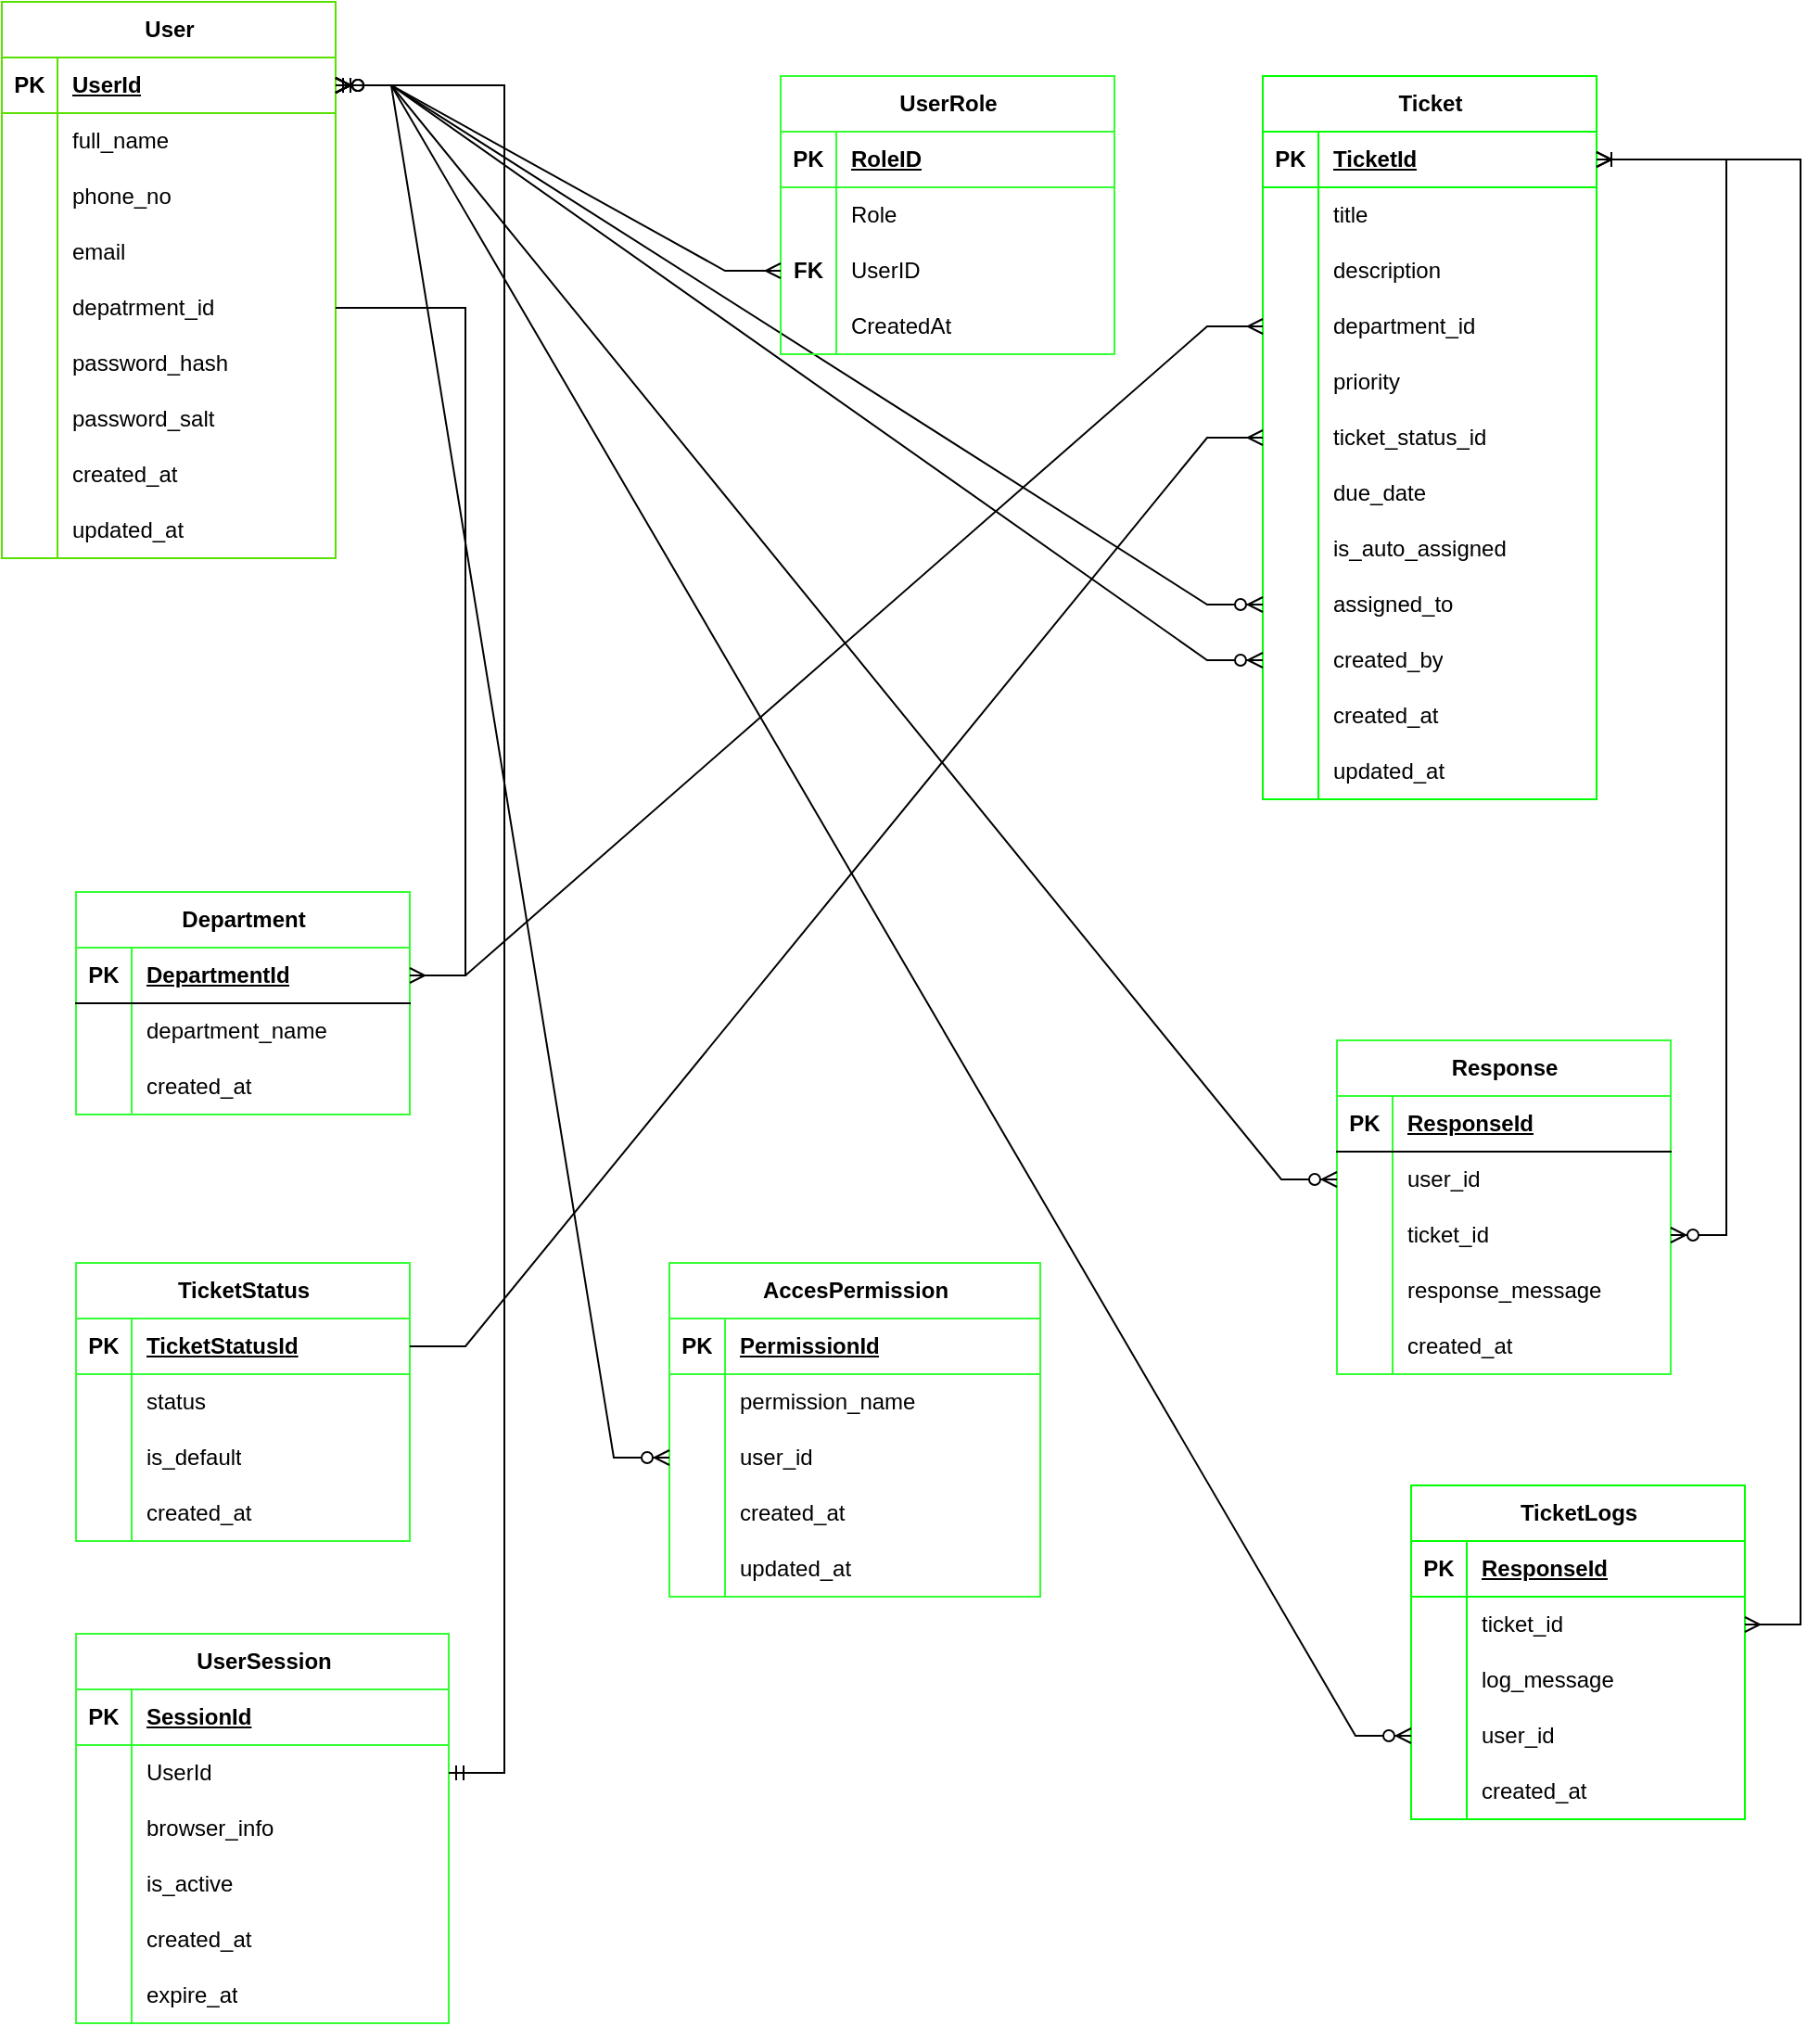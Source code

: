<mxfile version="24.1.0" type="device">
  <diagram id="R2lEEEUBdFMjLlhIrx00" name="ERDiagrams">
    <mxGraphModel dx="2333" dy="1536" grid="1" gridSize="10" guides="1" tooltips="1" connect="1" arrows="1" fold="1" page="1" pageScale="1" pageWidth="1654" pageHeight="2336" math="0" shadow="0" extFonts="Permanent Marker^https://fonts.googleapis.com/css?family=Permanent+Marker">
      <root>
        <mxCell id="0" />
        <mxCell id="1" parent="0" />
        <mxCell id="_SvauKVE_pQZBwLpUXsC-359" value="User" style="shape=table;startSize=30;container=1;collapsible=1;childLayout=tableLayout;fixedRows=1;rowLines=0;fontStyle=1;align=center;resizeLast=1;html=1;swimlaneFillColor=none;strokeColor=#5ae000;" vertex="1" parent="1">
          <mxGeometry x="120" y="40" width="180" height="300" as="geometry" />
        </mxCell>
        <mxCell id="_SvauKVE_pQZBwLpUXsC-360" value="" style="shape=tableRow;horizontal=0;startSize=0;swimlaneHead=0;swimlaneBody=0;fillColor=none;collapsible=0;dropTarget=0;points=[[0,0.5],[1,0.5]];portConstraint=eastwest;top=0;left=0;right=0;bottom=1;swimlaneFillColor=none;strokeColor=#5ae000;" vertex="1" parent="_SvauKVE_pQZBwLpUXsC-359">
          <mxGeometry y="30" width="180" height="30" as="geometry" />
        </mxCell>
        <mxCell id="_SvauKVE_pQZBwLpUXsC-361" value="PK" style="shape=partialRectangle;connectable=0;fillColor=none;top=0;left=0;bottom=0;right=0;fontStyle=1;overflow=hidden;whiteSpace=wrap;html=1;swimlaneFillColor=none;strokeColor=#5ae000;" vertex="1" parent="_SvauKVE_pQZBwLpUXsC-360">
          <mxGeometry width="30" height="30" as="geometry">
            <mxRectangle width="30" height="30" as="alternateBounds" />
          </mxGeometry>
        </mxCell>
        <mxCell id="_SvauKVE_pQZBwLpUXsC-362" value="UserId" style="shape=partialRectangle;connectable=0;fillColor=none;top=0;left=0;bottom=0;right=0;align=left;spacingLeft=6;fontStyle=5;overflow=hidden;whiteSpace=wrap;html=1;swimlaneFillColor=none;strokeColor=#5ae000;" vertex="1" parent="_SvauKVE_pQZBwLpUXsC-360">
          <mxGeometry x="30" width="150" height="30" as="geometry">
            <mxRectangle width="150" height="30" as="alternateBounds" />
          </mxGeometry>
        </mxCell>
        <mxCell id="_SvauKVE_pQZBwLpUXsC-366" value="" style="shape=tableRow;horizontal=0;startSize=0;swimlaneHead=0;swimlaneBody=0;fillColor=none;collapsible=0;dropTarget=0;points=[[0,0.5],[1,0.5]];portConstraint=eastwest;top=0;left=0;right=0;bottom=0;swimlaneFillColor=none;strokeColor=#5ae000;" vertex="1" parent="_SvauKVE_pQZBwLpUXsC-359">
          <mxGeometry y="60" width="180" height="30" as="geometry" />
        </mxCell>
        <mxCell id="_SvauKVE_pQZBwLpUXsC-367" value="" style="shape=partialRectangle;connectable=0;fillColor=none;top=0;left=0;bottom=0;right=0;editable=1;overflow=hidden;whiteSpace=wrap;html=1;swimlaneFillColor=none;strokeColor=#5ae000;" vertex="1" parent="_SvauKVE_pQZBwLpUXsC-366">
          <mxGeometry width="30" height="30" as="geometry">
            <mxRectangle width="30" height="30" as="alternateBounds" />
          </mxGeometry>
        </mxCell>
        <mxCell id="_SvauKVE_pQZBwLpUXsC-368" value="full_name" style="shape=partialRectangle;connectable=0;fillColor=none;top=0;left=0;bottom=0;right=0;align=left;spacingLeft=6;overflow=hidden;whiteSpace=wrap;html=1;swimlaneFillColor=none;strokeColor=#5ae000;" vertex="1" parent="_SvauKVE_pQZBwLpUXsC-366">
          <mxGeometry x="30" width="150" height="30" as="geometry">
            <mxRectangle width="150" height="30" as="alternateBounds" />
          </mxGeometry>
        </mxCell>
        <mxCell id="_SvauKVE_pQZBwLpUXsC-369" value="" style="shape=tableRow;horizontal=0;startSize=0;swimlaneHead=0;swimlaneBody=0;fillColor=none;collapsible=0;dropTarget=0;points=[[0,0.5],[1,0.5]];portConstraint=eastwest;top=0;left=0;right=0;bottom=0;swimlaneFillColor=none;strokeColor=#5ae000;" vertex="1" parent="_SvauKVE_pQZBwLpUXsC-359">
          <mxGeometry y="90" width="180" height="30" as="geometry" />
        </mxCell>
        <mxCell id="_SvauKVE_pQZBwLpUXsC-370" value="" style="shape=partialRectangle;connectable=0;fillColor=none;top=0;left=0;bottom=0;right=0;editable=1;overflow=hidden;whiteSpace=wrap;html=1;swimlaneFillColor=none;strokeColor=#5ae000;" vertex="1" parent="_SvauKVE_pQZBwLpUXsC-369">
          <mxGeometry width="30" height="30" as="geometry">
            <mxRectangle width="30" height="30" as="alternateBounds" />
          </mxGeometry>
        </mxCell>
        <mxCell id="_SvauKVE_pQZBwLpUXsC-371" value="phone_no" style="shape=partialRectangle;connectable=0;fillColor=none;top=0;left=0;bottom=0;right=0;align=left;spacingLeft=6;overflow=hidden;whiteSpace=wrap;html=1;swimlaneFillColor=none;strokeColor=#5ae000;" vertex="1" parent="_SvauKVE_pQZBwLpUXsC-369">
          <mxGeometry x="30" width="150" height="30" as="geometry">
            <mxRectangle width="150" height="30" as="alternateBounds" />
          </mxGeometry>
        </mxCell>
        <mxCell id="_SvauKVE_pQZBwLpUXsC-372" value="" style="shape=tableRow;horizontal=0;startSize=0;swimlaneHead=0;swimlaneBody=0;fillColor=none;collapsible=0;dropTarget=0;points=[[0,0.5],[1,0.5]];portConstraint=eastwest;top=0;left=0;right=0;bottom=0;swimlaneFillColor=none;strokeColor=#5ae000;" vertex="1" parent="_SvauKVE_pQZBwLpUXsC-359">
          <mxGeometry y="120" width="180" height="30" as="geometry" />
        </mxCell>
        <mxCell id="_SvauKVE_pQZBwLpUXsC-373" value="" style="shape=partialRectangle;connectable=0;fillColor=none;top=0;left=0;bottom=0;right=0;editable=1;overflow=hidden;whiteSpace=wrap;html=1;swimlaneFillColor=none;strokeColor=#5ae000;" vertex="1" parent="_SvauKVE_pQZBwLpUXsC-372">
          <mxGeometry width="30" height="30" as="geometry">
            <mxRectangle width="30" height="30" as="alternateBounds" />
          </mxGeometry>
        </mxCell>
        <mxCell id="_SvauKVE_pQZBwLpUXsC-374" value="email" style="shape=partialRectangle;connectable=0;fillColor=none;top=0;left=0;bottom=0;right=0;align=left;spacingLeft=6;overflow=hidden;whiteSpace=wrap;html=1;swimlaneFillColor=none;strokeColor=#5ae000;" vertex="1" parent="_SvauKVE_pQZBwLpUXsC-372">
          <mxGeometry x="30" width="150" height="30" as="geometry">
            <mxRectangle width="150" height="30" as="alternateBounds" />
          </mxGeometry>
        </mxCell>
        <mxCell id="_SvauKVE_pQZBwLpUXsC-378" value="" style="shape=tableRow;horizontal=0;startSize=0;swimlaneHead=0;swimlaneBody=0;fillColor=none;collapsible=0;dropTarget=0;points=[[0,0.5],[1,0.5]];portConstraint=eastwest;top=0;left=0;right=0;bottom=0;swimlaneFillColor=none;strokeColor=#5ae000;" vertex="1" parent="_SvauKVE_pQZBwLpUXsC-359">
          <mxGeometry y="150" width="180" height="30" as="geometry" />
        </mxCell>
        <mxCell id="_SvauKVE_pQZBwLpUXsC-379" value="" style="shape=partialRectangle;connectable=0;fillColor=none;top=0;left=0;bottom=0;right=0;editable=1;overflow=hidden;whiteSpace=wrap;html=1;swimlaneFillColor=none;strokeColor=#5ae000;" vertex="1" parent="_SvauKVE_pQZBwLpUXsC-378">
          <mxGeometry width="30" height="30" as="geometry">
            <mxRectangle width="30" height="30" as="alternateBounds" />
          </mxGeometry>
        </mxCell>
        <mxCell id="_SvauKVE_pQZBwLpUXsC-380" value="depatrment_id" style="shape=partialRectangle;connectable=0;fillColor=none;top=0;left=0;bottom=0;right=0;align=left;spacingLeft=6;overflow=hidden;whiteSpace=wrap;html=1;swimlaneFillColor=none;strokeColor=#5ae000;" vertex="1" parent="_SvauKVE_pQZBwLpUXsC-378">
          <mxGeometry x="30" width="150" height="30" as="geometry">
            <mxRectangle width="150" height="30" as="alternateBounds" />
          </mxGeometry>
        </mxCell>
        <mxCell id="_SvauKVE_pQZBwLpUXsC-381" value="" style="shape=tableRow;horizontal=0;startSize=0;swimlaneHead=0;swimlaneBody=0;fillColor=none;collapsible=0;dropTarget=0;points=[[0,0.5],[1,0.5]];portConstraint=eastwest;top=0;left=0;right=0;bottom=0;swimlaneFillColor=none;strokeColor=#5ae000;" vertex="1" parent="_SvauKVE_pQZBwLpUXsC-359">
          <mxGeometry y="180" width="180" height="30" as="geometry" />
        </mxCell>
        <mxCell id="_SvauKVE_pQZBwLpUXsC-382" value="" style="shape=partialRectangle;connectable=0;fillColor=none;top=0;left=0;bottom=0;right=0;editable=1;overflow=hidden;whiteSpace=wrap;html=1;swimlaneFillColor=none;strokeColor=#5ae000;" vertex="1" parent="_SvauKVE_pQZBwLpUXsC-381">
          <mxGeometry width="30" height="30" as="geometry">
            <mxRectangle width="30" height="30" as="alternateBounds" />
          </mxGeometry>
        </mxCell>
        <mxCell id="_SvauKVE_pQZBwLpUXsC-383" value="password_hash" style="shape=partialRectangle;connectable=0;fillColor=none;top=0;left=0;bottom=0;right=0;align=left;spacingLeft=6;overflow=hidden;whiteSpace=wrap;html=1;swimlaneFillColor=none;strokeColor=#5ae000;" vertex="1" parent="_SvauKVE_pQZBwLpUXsC-381">
          <mxGeometry x="30" width="150" height="30" as="geometry">
            <mxRectangle width="150" height="30" as="alternateBounds" />
          </mxGeometry>
        </mxCell>
        <mxCell id="_SvauKVE_pQZBwLpUXsC-384" value="" style="shape=tableRow;horizontal=0;startSize=0;swimlaneHead=0;swimlaneBody=0;fillColor=none;collapsible=0;dropTarget=0;points=[[0,0.5],[1,0.5]];portConstraint=eastwest;top=0;left=0;right=0;bottom=0;swimlaneFillColor=none;strokeColor=#5ae000;" vertex="1" parent="_SvauKVE_pQZBwLpUXsC-359">
          <mxGeometry y="210" width="180" height="30" as="geometry" />
        </mxCell>
        <mxCell id="_SvauKVE_pQZBwLpUXsC-385" value="" style="shape=partialRectangle;connectable=0;fillColor=none;top=0;left=0;bottom=0;right=0;editable=1;overflow=hidden;whiteSpace=wrap;html=1;swimlaneFillColor=none;strokeColor=#5ae000;" vertex="1" parent="_SvauKVE_pQZBwLpUXsC-384">
          <mxGeometry width="30" height="30" as="geometry">
            <mxRectangle width="30" height="30" as="alternateBounds" />
          </mxGeometry>
        </mxCell>
        <mxCell id="_SvauKVE_pQZBwLpUXsC-386" value="password_salt" style="shape=partialRectangle;connectable=0;fillColor=none;top=0;left=0;bottom=0;right=0;align=left;spacingLeft=6;overflow=hidden;whiteSpace=wrap;html=1;swimlaneFillColor=none;strokeColor=#5ae000;" vertex="1" parent="_SvauKVE_pQZBwLpUXsC-384">
          <mxGeometry x="30" width="150" height="30" as="geometry">
            <mxRectangle width="150" height="30" as="alternateBounds" />
          </mxGeometry>
        </mxCell>
        <mxCell id="_SvauKVE_pQZBwLpUXsC-387" value="" style="shape=tableRow;horizontal=0;startSize=0;swimlaneHead=0;swimlaneBody=0;fillColor=none;collapsible=0;dropTarget=0;points=[[0,0.5],[1,0.5]];portConstraint=eastwest;top=0;left=0;right=0;bottom=0;swimlaneFillColor=none;strokeColor=#5ae000;" vertex="1" parent="_SvauKVE_pQZBwLpUXsC-359">
          <mxGeometry y="240" width="180" height="30" as="geometry" />
        </mxCell>
        <mxCell id="_SvauKVE_pQZBwLpUXsC-388" value="" style="shape=partialRectangle;connectable=0;fillColor=none;top=0;left=0;bottom=0;right=0;editable=1;overflow=hidden;whiteSpace=wrap;html=1;swimlaneFillColor=none;strokeColor=#5ae000;" vertex="1" parent="_SvauKVE_pQZBwLpUXsC-387">
          <mxGeometry width="30" height="30" as="geometry">
            <mxRectangle width="30" height="30" as="alternateBounds" />
          </mxGeometry>
        </mxCell>
        <mxCell id="_SvauKVE_pQZBwLpUXsC-389" value="created_at" style="shape=partialRectangle;connectable=0;fillColor=none;top=0;left=0;bottom=0;right=0;align=left;spacingLeft=6;overflow=hidden;whiteSpace=wrap;html=1;swimlaneFillColor=none;strokeColor=#5ae000;" vertex="1" parent="_SvauKVE_pQZBwLpUXsC-387">
          <mxGeometry x="30" width="150" height="30" as="geometry">
            <mxRectangle width="150" height="30" as="alternateBounds" />
          </mxGeometry>
        </mxCell>
        <mxCell id="_SvauKVE_pQZBwLpUXsC-390" value="" style="shape=tableRow;horizontal=0;startSize=0;swimlaneHead=0;swimlaneBody=0;fillColor=none;collapsible=0;dropTarget=0;points=[[0,0.5],[1,0.5]];portConstraint=eastwest;top=0;left=0;right=0;bottom=0;swimlaneFillColor=none;strokeColor=#5ae000;" vertex="1" parent="_SvauKVE_pQZBwLpUXsC-359">
          <mxGeometry y="270" width="180" height="30" as="geometry" />
        </mxCell>
        <mxCell id="_SvauKVE_pQZBwLpUXsC-391" value="" style="shape=partialRectangle;connectable=0;fillColor=none;top=0;left=0;bottom=0;right=0;editable=1;overflow=hidden;whiteSpace=wrap;html=1;swimlaneFillColor=none;strokeColor=#5ae000;" vertex="1" parent="_SvauKVE_pQZBwLpUXsC-390">
          <mxGeometry width="30" height="30" as="geometry">
            <mxRectangle width="30" height="30" as="alternateBounds" />
          </mxGeometry>
        </mxCell>
        <mxCell id="_SvauKVE_pQZBwLpUXsC-392" value="updated_at" style="shape=partialRectangle;connectable=0;fillColor=none;top=0;left=0;bottom=0;right=0;align=left;spacingLeft=6;overflow=hidden;whiteSpace=wrap;html=1;swimlaneFillColor=none;strokeColor=#5ae000;" vertex="1" parent="_SvauKVE_pQZBwLpUXsC-390">
          <mxGeometry x="30" width="150" height="30" as="geometry">
            <mxRectangle width="150" height="30" as="alternateBounds" />
          </mxGeometry>
        </mxCell>
        <mxCell id="_SvauKVE_pQZBwLpUXsC-393" value="AccesPermission" style="shape=table;startSize=30;container=1;collapsible=1;childLayout=tableLayout;fixedRows=1;rowLines=0;fontStyle=1;align=center;resizeLast=1;html=1;strokeColor=#33FF33;" vertex="1" parent="1">
          <mxGeometry x="480" y="720" width="200" height="180" as="geometry">
            <mxRectangle x="280" y="640" width="110" height="30" as="alternateBounds" />
          </mxGeometry>
        </mxCell>
        <mxCell id="_SvauKVE_pQZBwLpUXsC-394" value="" style="shape=tableRow;horizontal=0;startSize=0;swimlaneHead=0;swimlaneBody=0;fillColor=none;collapsible=0;dropTarget=0;points=[[0,0.5],[1,0.5]];portConstraint=eastwest;top=0;left=0;right=0;bottom=1;strokeColor=#33FF33;" vertex="1" parent="_SvauKVE_pQZBwLpUXsC-393">
          <mxGeometry y="30" width="200" height="30" as="geometry" />
        </mxCell>
        <mxCell id="_SvauKVE_pQZBwLpUXsC-395" value="PK" style="shape=partialRectangle;connectable=0;fillColor=none;top=0;left=0;bottom=0;right=0;fontStyle=1;overflow=hidden;whiteSpace=wrap;html=1;strokeColor=#33FF33;" vertex="1" parent="_SvauKVE_pQZBwLpUXsC-394">
          <mxGeometry width="30" height="30" as="geometry">
            <mxRectangle width="30" height="30" as="alternateBounds" />
          </mxGeometry>
        </mxCell>
        <mxCell id="_SvauKVE_pQZBwLpUXsC-396" value="PermissionId" style="shape=partialRectangle;connectable=0;fillColor=none;top=0;left=0;bottom=0;right=0;align=left;spacingLeft=6;fontStyle=5;overflow=hidden;whiteSpace=wrap;html=1;strokeColor=#33FF33;" vertex="1" parent="_SvauKVE_pQZBwLpUXsC-394">
          <mxGeometry x="30" width="170" height="30" as="geometry">
            <mxRectangle width="170" height="30" as="alternateBounds" />
          </mxGeometry>
        </mxCell>
        <mxCell id="_SvauKVE_pQZBwLpUXsC-397" value="" style="shape=tableRow;horizontal=0;startSize=0;swimlaneHead=0;swimlaneBody=0;fillColor=none;collapsible=0;dropTarget=0;points=[[0,0.5],[1,0.5]];portConstraint=eastwest;top=0;left=0;right=0;bottom=0;strokeColor=#33FF33;" vertex="1" parent="_SvauKVE_pQZBwLpUXsC-393">
          <mxGeometry y="60" width="200" height="30" as="geometry" />
        </mxCell>
        <mxCell id="_SvauKVE_pQZBwLpUXsC-398" value="" style="shape=partialRectangle;connectable=0;fillColor=none;top=0;left=0;bottom=0;right=0;editable=1;overflow=hidden;whiteSpace=wrap;html=1;strokeColor=#33FF33;" vertex="1" parent="_SvauKVE_pQZBwLpUXsC-397">
          <mxGeometry width="30" height="30" as="geometry">
            <mxRectangle width="30" height="30" as="alternateBounds" />
          </mxGeometry>
        </mxCell>
        <mxCell id="_SvauKVE_pQZBwLpUXsC-399" value="permission_name" style="shape=partialRectangle;connectable=0;fillColor=none;top=0;left=0;bottom=0;right=0;align=left;spacingLeft=6;overflow=hidden;whiteSpace=wrap;html=1;strokeColor=#33FF33;" vertex="1" parent="_SvauKVE_pQZBwLpUXsC-397">
          <mxGeometry x="30" width="170" height="30" as="geometry">
            <mxRectangle width="170" height="30" as="alternateBounds" />
          </mxGeometry>
        </mxCell>
        <mxCell id="_SvauKVE_pQZBwLpUXsC-400" value="" style="shape=tableRow;horizontal=0;startSize=0;swimlaneHead=0;swimlaneBody=0;fillColor=none;collapsible=0;dropTarget=0;points=[[0,0.5],[1,0.5]];portConstraint=eastwest;top=0;left=0;right=0;bottom=0;strokeColor=#33FF33;" vertex="1" parent="_SvauKVE_pQZBwLpUXsC-393">
          <mxGeometry y="90" width="200" height="30" as="geometry" />
        </mxCell>
        <mxCell id="_SvauKVE_pQZBwLpUXsC-401" value="" style="shape=partialRectangle;connectable=0;fillColor=none;top=0;left=0;bottom=0;right=0;editable=1;overflow=hidden;whiteSpace=wrap;html=1;strokeColor=#33FF33;" vertex="1" parent="_SvauKVE_pQZBwLpUXsC-400">
          <mxGeometry width="30" height="30" as="geometry">
            <mxRectangle width="30" height="30" as="alternateBounds" />
          </mxGeometry>
        </mxCell>
        <mxCell id="_SvauKVE_pQZBwLpUXsC-402" value="user_id" style="shape=partialRectangle;connectable=0;fillColor=none;top=0;left=0;bottom=0;right=0;align=left;spacingLeft=6;overflow=hidden;whiteSpace=wrap;html=1;strokeColor=#33FF33;" vertex="1" parent="_SvauKVE_pQZBwLpUXsC-400">
          <mxGeometry x="30" width="170" height="30" as="geometry">
            <mxRectangle width="170" height="30" as="alternateBounds" />
          </mxGeometry>
        </mxCell>
        <mxCell id="_SvauKVE_pQZBwLpUXsC-403" value="" style="shape=tableRow;horizontal=0;startSize=0;swimlaneHead=0;swimlaneBody=0;fillColor=none;collapsible=0;dropTarget=0;points=[[0,0.5],[1,0.5]];portConstraint=eastwest;top=0;left=0;right=0;bottom=0;strokeColor=#33FF33;" vertex="1" parent="_SvauKVE_pQZBwLpUXsC-393">
          <mxGeometry y="120" width="200" height="30" as="geometry" />
        </mxCell>
        <mxCell id="_SvauKVE_pQZBwLpUXsC-404" value="" style="shape=partialRectangle;connectable=0;fillColor=none;top=0;left=0;bottom=0;right=0;editable=1;overflow=hidden;whiteSpace=wrap;html=1;strokeColor=#33FF33;" vertex="1" parent="_SvauKVE_pQZBwLpUXsC-403">
          <mxGeometry width="30" height="30" as="geometry">
            <mxRectangle width="30" height="30" as="alternateBounds" />
          </mxGeometry>
        </mxCell>
        <mxCell id="_SvauKVE_pQZBwLpUXsC-405" value="created_at" style="shape=partialRectangle;connectable=0;fillColor=none;top=0;left=0;bottom=0;right=0;align=left;spacingLeft=6;overflow=hidden;whiteSpace=wrap;html=1;strokeColor=#33FF33;" vertex="1" parent="_SvauKVE_pQZBwLpUXsC-403">
          <mxGeometry x="30" width="170" height="30" as="geometry">
            <mxRectangle width="170" height="30" as="alternateBounds" />
          </mxGeometry>
        </mxCell>
        <mxCell id="_SvauKVE_pQZBwLpUXsC-406" value="" style="shape=tableRow;horizontal=0;startSize=0;swimlaneHead=0;swimlaneBody=0;fillColor=none;collapsible=0;dropTarget=0;points=[[0,0.5],[1,0.5]];portConstraint=eastwest;top=0;left=0;right=0;bottom=0;strokeColor=#33FF33;" vertex="1" parent="_SvauKVE_pQZBwLpUXsC-393">
          <mxGeometry y="150" width="200" height="30" as="geometry" />
        </mxCell>
        <mxCell id="_SvauKVE_pQZBwLpUXsC-407" value="" style="shape=partialRectangle;connectable=0;fillColor=none;top=0;left=0;bottom=0;right=0;editable=1;overflow=hidden;whiteSpace=wrap;html=1;strokeColor=#33FF33;" vertex="1" parent="_SvauKVE_pQZBwLpUXsC-406">
          <mxGeometry width="30" height="30" as="geometry">
            <mxRectangle width="30" height="30" as="alternateBounds" />
          </mxGeometry>
        </mxCell>
        <mxCell id="_SvauKVE_pQZBwLpUXsC-408" value="updated_at" style="shape=partialRectangle;connectable=0;fillColor=none;top=0;left=0;bottom=0;right=0;align=left;spacingLeft=6;overflow=hidden;whiteSpace=wrap;html=1;strokeColor=#33FF33;" vertex="1" parent="_SvauKVE_pQZBwLpUXsC-406">
          <mxGeometry x="30" width="170" height="30" as="geometry">
            <mxRectangle width="170" height="30" as="alternateBounds" />
          </mxGeometry>
        </mxCell>
        <mxCell id="_SvauKVE_pQZBwLpUXsC-409" value="" style="edgeStyle=entityRelationEdgeStyle;fontSize=12;html=1;endArrow=ERzeroToMany;endFill=1;startArrow=ERzeroToMany;rounded=0;" edge="1" parent="1" source="_SvauKVE_pQZBwLpUXsC-360" target="_SvauKVE_pQZBwLpUXsC-400">
          <mxGeometry width="100" height="100" relative="1" as="geometry">
            <mxPoint x="580" y="380" as="sourcePoint" />
            <mxPoint x="620" y="470" as="targetPoint" />
          </mxGeometry>
        </mxCell>
        <mxCell id="_SvauKVE_pQZBwLpUXsC-410" value="Ticket" style="shape=table;startSize=30;container=1;collapsible=1;childLayout=tableLayout;fixedRows=1;rowLines=0;fontStyle=1;align=center;resizeLast=1;html=1;strokeColor=#00FF00;" vertex="1" parent="1">
          <mxGeometry x="800" y="80" width="180" height="390" as="geometry" />
        </mxCell>
        <mxCell id="_SvauKVE_pQZBwLpUXsC-411" value="" style="shape=tableRow;horizontal=0;startSize=0;swimlaneHead=0;swimlaneBody=0;fillColor=none;collapsible=0;dropTarget=0;points=[[0,0.5],[1,0.5]];portConstraint=eastwest;top=0;left=0;right=0;bottom=1;strokeColor=#00FF00;" vertex="1" parent="_SvauKVE_pQZBwLpUXsC-410">
          <mxGeometry y="30" width="180" height="30" as="geometry" />
        </mxCell>
        <mxCell id="_SvauKVE_pQZBwLpUXsC-412" value="PK" style="shape=partialRectangle;connectable=0;fillColor=none;top=0;left=0;bottom=0;right=0;fontStyle=1;overflow=hidden;whiteSpace=wrap;html=1;strokeColor=#00FF00;" vertex="1" parent="_SvauKVE_pQZBwLpUXsC-411">
          <mxGeometry width="30" height="30" as="geometry">
            <mxRectangle width="30" height="30" as="alternateBounds" />
          </mxGeometry>
        </mxCell>
        <mxCell id="_SvauKVE_pQZBwLpUXsC-413" value="TicketId" style="shape=partialRectangle;connectable=0;fillColor=none;top=0;left=0;bottom=0;right=0;align=left;spacingLeft=6;fontStyle=5;overflow=hidden;whiteSpace=wrap;html=1;strokeColor=#00FF00;" vertex="1" parent="_SvauKVE_pQZBwLpUXsC-411">
          <mxGeometry x="30" width="150" height="30" as="geometry">
            <mxRectangle width="150" height="30" as="alternateBounds" />
          </mxGeometry>
        </mxCell>
        <mxCell id="_SvauKVE_pQZBwLpUXsC-420" value="" style="shape=tableRow;horizontal=0;startSize=0;swimlaneHead=0;swimlaneBody=0;fillColor=none;collapsible=0;dropTarget=0;points=[[0,0.5],[1,0.5]];portConstraint=eastwest;top=0;left=0;right=0;bottom=0;strokeColor=#00FF00;" vertex="1" parent="_SvauKVE_pQZBwLpUXsC-410">
          <mxGeometry y="60" width="180" height="30" as="geometry" />
        </mxCell>
        <mxCell id="_SvauKVE_pQZBwLpUXsC-421" value="" style="shape=partialRectangle;connectable=0;fillColor=none;top=0;left=0;bottom=0;right=0;editable=1;overflow=hidden;whiteSpace=wrap;html=1;strokeColor=#00FF00;" vertex="1" parent="_SvauKVE_pQZBwLpUXsC-420">
          <mxGeometry width="30" height="30" as="geometry">
            <mxRectangle width="30" height="30" as="alternateBounds" />
          </mxGeometry>
        </mxCell>
        <mxCell id="_SvauKVE_pQZBwLpUXsC-422" value="title" style="shape=partialRectangle;connectable=0;fillColor=none;top=0;left=0;bottom=0;right=0;align=left;spacingLeft=6;overflow=hidden;whiteSpace=wrap;html=1;strokeColor=#00FF00;" vertex="1" parent="_SvauKVE_pQZBwLpUXsC-420">
          <mxGeometry x="30" width="150" height="30" as="geometry">
            <mxRectangle width="150" height="30" as="alternateBounds" />
          </mxGeometry>
        </mxCell>
        <mxCell id="_SvauKVE_pQZBwLpUXsC-423" value="" style="shape=tableRow;horizontal=0;startSize=0;swimlaneHead=0;swimlaneBody=0;fillColor=none;collapsible=0;dropTarget=0;points=[[0,0.5],[1,0.5]];portConstraint=eastwest;top=0;left=0;right=0;bottom=0;strokeColor=#00FF00;" vertex="1" parent="_SvauKVE_pQZBwLpUXsC-410">
          <mxGeometry y="90" width="180" height="30" as="geometry" />
        </mxCell>
        <mxCell id="_SvauKVE_pQZBwLpUXsC-424" value="" style="shape=partialRectangle;connectable=0;fillColor=none;top=0;left=0;bottom=0;right=0;editable=1;overflow=hidden;whiteSpace=wrap;html=1;strokeColor=#00FF00;" vertex="1" parent="_SvauKVE_pQZBwLpUXsC-423">
          <mxGeometry width="30" height="30" as="geometry">
            <mxRectangle width="30" height="30" as="alternateBounds" />
          </mxGeometry>
        </mxCell>
        <mxCell id="_SvauKVE_pQZBwLpUXsC-425" value="description" style="shape=partialRectangle;connectable=0;fillColor=none;top=0;left=0;bottom=0;right=0;align=left;spacingLeft=6;overflow=hidden;whiteSpace=wrap;html=1;strokeColor=#00FF00;" vertex="1" parent="_SvauKVE_pQZBwLpUXsC-423">
          <mxGeometry x="30" width="150" height="30" as="geometry">
            <mxRectangle width="150" height="30" as="alternateBounds" />
          </mxGeometry>
        </mxCell>
        <mxCell id="_SvauKVE_pQZBwLpUXsC-426" value="" style="shape=tableRow;horizontal=0;startSize=0;swimlaneHead=0;swimlaneBody=0;fillColor=none;collapsible=0;dropTarget=0;points=[[0,0.5],[1,0.5]];portConstraint=eastwest;top=0;left=0;right=0;bottom=0;strokeColor=#00FF00;" vertex="1" parent="_SvauKVE_pQZBwLpUXsC-410">
          <mxGeometry y="120" width="180" height="30" as="geometry" />
        </mxCell>
        <mxCell id="_SvauKVE_pQZBwLpUXsC-427" value="" style="shape=partialRectangle;connectable=0;fillColor=none;top=0;left=0;bottom=0;right=0;editable=1;overflow=hidden;whiteSpace=wrap;html=1;strokeColor=#00FF00;" vertex="1" parent="_SvauKVE_pQZBwLpUXsC-426">
          <mxGeometry width="30" height="30" as="geometry">
            <mxRectangle width="30" height="30" as="alternateBounds" />
          </mxGeometry>
        </mxCell>
        <mxCell id="_SvauKVE_pQZBwLpUXsC-428" value="department_id" style="shape=partialRectangle;connectable=0;fillColor=none;top=0;left=0;bottom=0;right=0;align=left;spacingLeft=6;overflow=hidden;whiteSpace=wrap;html=1;strokeColor=#00FF00;" vertex="1" parent="_SvauKVE_pQZBwLpUXsC-426">
          <mxGeometry x="30" width="150" height="30" as="geometry">
            <mxRectangle width="150" height="30" as="alternateBounds" />
          </mxGeometry>
        </mxCell>
        <mxCell id="_SvauKVE_pQZBwLpUXsC-429" value="" style="shape=tableRow;horizontal=0;startSize=0;swimlaneHead=0;swimlaneBody=0;fillColor=none;collapsible=0;dropTarget=0;points=[[0,0.5],[1,0.5]];portConstraint=eastwest;top=0;left=0;right=0;bottom=0;strokeColor=#00FF00;" vertex="1" parent="_SvauKVE_pQZBwLpUXsC-410">
          <mxGeometry y="150" width="180" height="30" as="geometry" />
        </mxCell>
        <mxCell id="_SvauKVE_pQZBwLpUXsC-430" value="" style="shape=partialRectangle;connectable=0;fillColor=none;top=0;left=0;bottom=0;right=0;editable=1;overflow=hidden;whiteSpace=wrap;html=1;strokeColor=#00FF00;" vertex="1" parent="_SvauKVE_pQZBwLpUXsC-429">
          <mxGeometry width="30" height="30" as="geometry">
            <mxRectangle width="30" height="30" as="alternateBounds" />
          </mxGeometry>
        </mxCell>
        <mxCell id="_SvauKVE_pQZBwLpUXsC-431" value="priority" style="shape=partialRectangle;connectable=0;fillColor=none;top=0;left=0;bottom=0;right=0;align=left;spacingLeft=6;overflow=hidden;whiteSpace=wrap;html=1;strokeColor=#00FF00;" vertex="1" parent="_SvauKVE_pQZBwLpUXsC-429">
          <mxGeometry x="30" width="150" height="30" as="geometry">
            <mxRectangle width="150" height="30" as="alternateBounds" />
          </mxGeometry>
        </mxCell>
        <mxCell id="_SvauKVE_pQZBwLpUXsC-432" value="" style="shape=tableRow;horizontal=0;startSize=0;swimlaneHead=0;swimlaneBody=0;fillColor=none;collapsible=0;dropTarget=0;points=[[0,0.5],[1,0.5]];portConstraint=eastwest;top=0;left=0;right=0;bottom=0;strokeColor=#00FF00;" vertex="1" parent="_SvauKVE_pQZBwLpUXsC-410">
          <mxGeometry y="180" width="180" height="30" as="geometry" />
        </mxCell>
        <mxCell id="_SvauKVE_pQZBwLpUXsC-433" value="" style="shape=partialRectangle;connectable=0;fillColor=none;top=0;left=0;bottom=0;right=0;editable=1;overflow=hidden;whiteSpace=wrap;html=1;strokeColor=#00FF00;" vertex="1" parent="_SvauKVE_pQZBwLpUXsC-432">
          <mxGeometry width="30" height="30" as="geometry">
            <mxRectangle width="30" height="30" as="alternateBounds" />
          </mxGeometry>
        </mxCell>
        <mxCell id="_SvauKVE_pQZBwLpUXsC-434" value="ticket_status_id" style="shape=partialRectangle;connectable=0;fillColor=none;top=0;left=0;bottom=0;right=0;align=left;spacingLeft=6;overflow=hidden;whiteSpace=wrap;html=1;strokeColor=#00FF00;" vertex="1" parent="_SvauKVE_pQZBwLpUXsC-432">
          <mxGeometry x="30" width="150" height="30" as="geometry">
            <mxRectangle width="150" height="30" as="alternateBounds" />
          </mxGeometry>
        </mxCell>
        <mxCell id="_SvauKVE_pQZBwLpUXsC-435" value="" style="shape=tableRow;horizontal=0;startSize=0;swimlaneHead=0;swimlaneBody=0;fillColor=none;collapsible=0;dropTarget=0;points=[[0,0.5],[1,0.5]];portConstraint=eastwest;top=0;left=0;right=0;bottom=0;strokeColor=#00FF00;" vertex="1" parent="_SvauKVE_pQZBwLpUXsC-410">
          <mxGeometry y="210" width="180" height="30" as="geometry" />
        </mxCell>
        <mxCell id="_SvauKVE_pQZBwLpUXsC-436" value="" style="shape=partialRectangle;connectable=0;fillColor=none;top=0;left=0;bottom=0;right=0;editable=1;overflow=hidden;whiteSpace=wrap;html=1;strokeColor=#00FF00;" vertex="1" parent="_SvauKVE_pQZBwLpUXsC-435">
          <mxGeometry width="30" height="30" as="geometry">
            <mxRectangle width="30" height="30" as="alternateBounds" />
          </mxGeometry>
        </mxCell>
        <mxCell id="_SvauKVE_pQZBwLpUXsC-437" value="due_date" style="shape=partialRectangle;connectable=0;fillColor=none;top=0;left=0;bottom=0;right=0;align=left;spacingLeft=6;overflow=hidden;whiteSpace=wrap;html=1;strokeColor=#00FF00;" vertex="1" parent="_SvauKVE_pQZBwLpUXsC-435">
          <mxGeometry x="30" width="150" height="30" as="geometry">
            <mxRectangle width="150" height="30" as="alternateBounds" />
          </mxGeometry>
        </mxCell>
        <mxCell id="_SvauKVE_pQZBwLpUXsC-438" value="" style="shape=tableRow;horizontal=0;startSize=0;swimlaneHead=0;swimlaneBody=0;fillColor=none;collapsible=0;dropTarget=0;points=[[0,0.5],[1,0.5]];portConstraint=eastwest;top=0;left=0;right=0;bottom=0;strokeColor=#00FF00;" vertex="1" parent="_SvauKVE_pQZBwLpUXsC-410">
          <mxGeometry y="240" width="180" height="30" as="geometry" />
        </mxCell>
        <mxCell id="_SvauKVE_pQZBwLpUXsC-439" value="" style="shape=partialRectangle;connectable=0;fillColor=none;top=0;left=0;bottom=0;right=0;editable=1;overflow=hidden;whiteSpace=wrap;html=1;strokeColor=#00FF00;" vertex="1" parent="_SvauKVE_pQZBwLpUXsC-438">
          <mxGeometry width="30" height="30" as="geometry">
            <mxRectangle width="30" height="30" as="alternateBounds" />
          </mxGeometry>
        </mxCell>
        <mxCell id="_SvauKVE_pQZBwLpUXsC-440" value="is_auto_assigned" style="shape=partialRectangle;connectable=0;fillColor=none;top=0;left=0;bottom=0;right=0;align=left;spacingLeft=6;overflow=hidden;whiteSpace=wrap;html=1;strokeColor=#00FF00;" vertex="1" parent="_SvauKVE_pQZBwLpUXsC-438">
          <mxGeometry x="30" width="150" height="30" as="geometry">
            <mxRectangle width="150" height="30" as="alternateBounds" />
          </mxGeometry>
        </mxCell>
        <mxCell id="_SvauKVE_pQZBwLpUXsC-441" value="" style="shape=tableRow;horizontal=0;startSize=0;swimlaneHead=0;swimlaneBody=0;fillColor=none;collapsible=0;dropTarget=0;points=[[0,0.5],[1,0.5]];portConstraint=eastwest;top=0;left=0;right=0;bottom=0;strokeColor=#00FF00;" vertex="1" parent="_SvauKVE_pQZBwLpUXsC-410">
          <mxGeometry y="270" width="180" height="30" as="geometry" />
        </mxCell>
        <mxCell id="_SvauKVE_pQZBwLpUXsC-442" value="" style="shape=partialRectangle;connectable=0;fillColor=none;top=0;left=0;bottom=0;right=0;editable=1;overflow=hidden;whiteSpace=wrap;html=1;strokeColor=#00FF00;" vertex="1" parent="_SvauKVE_pQZBwLpUXsC-441">
          <mxGeometry width="30" height="30" as="geometry">
            <mxRectangle width="30" height="30" as="alternateBounds" />
          </mxGeometry>
        </mxCell>
        <mxCell id="_SvauKVE_pQZBwLpUXsC-443" value="assigned_to" style="shape=partialRectangle;connectable=0;fillColor=none;top=0;left=0;bottom=0;right=0;align=left;spacingLeft=6;overflow=hidden;whiteSpace=wrap;html=1;strokeColor=#00FF00;" vertex="1" parent="_SvauKVE_pQZBwLpUXsC-441">
          <mxGeometry x="30" width="150" height="30" as="geometry">
            <mxRectangle width="150" height="30" as="alternateBounds" />
          </mxGeometry>
        </mxCell>
        <mxCell id="_SvauKVE_pQZBwLpUXsC-444" value="" style="shape=tableRow;horizontal=0;startSize=0;swimlaneHead=0;swimlaneBody=0;fillColor=none;collapsible=0;dropTarget=0;points=[[0,0.5],[1,0.5]];portConstraint=eastwest;top=0;left=0;right=0;bottom=0;strokeColor=#00FF00;" vertex="1" parent="_SvauKVE_pQZBwLpUXsC-410">
          <mxGeometry y="300" width="180" height="30" as="geometry" />
        </mxCell>
        <mxCell id="_SvauKVE_pQZBwLpUXsC-445" value="" style="shape=partialRectangle;connectable=0;fillColor=none;top=0;left=0;bottom=0;right=0;editable=1;overflow=hidden;whiteSpace=wrap;html=1;strokeColor=#00FF00;" vertex="1" parent="_SvauKVE_pQZBwLpUXsC-444">
          <mxGeometry width="30" height="30" as="geometry">
            <mxRectangle width="30" height="30" as="alternateBounds" />
          </mxGeometry>
        </mxCell>
        <mxCell id="_SvauKVE_pQZBwLpUXsC-446" value="created_by" style="shape=partialRectangle;connectable=0;fillColor=none;top=0;left=0;bottom=0;right=0;align=left;spacingLeft=6;overflow=hidden;whiteSpace=wrap;html=1;strokeColor=#00FF00;" vertex="1" parent="_SvauKVE_pQZBwLpUXsC-444">
          <mxGeometry x="30" width="150" height="30" as="geometry">
            <mxRectangle width="150" height="30" as="alternateBounds" />
          </mxGeometry>
        </mxCell>
        <mxCell id="_SvauKVE_pQZBwLpUXsC-447" value="" style="shape=tableRow;horizontal=0;startSize=0;swimlaneHead=0;swimlaneBody=0;fillColor=none;collapsible=0;dropTarget=0;points=[[0,0.5],[1,0.5]];portConstraint=eastwest;top=0;left=0;right=0;bottom=0;strokeColor=#00FF00;" vertex="1" parent="_SvauKVE_pQZBwLpUXsC-410">
          <mxGeometry y="330" width="180" height="30" as="geometry" />
        </mxCell>
        <mxCell id="_SvauKVE_pQZBwLpUXsC-448" value="" style="shape=partialRectangle;connectable=0;fillColor=none;top=0;left=0;bottom=0;right=0;editable=1;overflow=hidden;whiteSpace=wrap;html=1;strokeColor=#00FF00;" vertex="1" parent="_SvauKVE_pQZBwLpUXsC-447">
          <mxGeometry width="30" height="30" as="geometry">
            <mxRectangle width="30" height="30" as="alternateBounds" />
          </mxGeometry>
        </mxCell>
        <mxCell id="_SvauKVE_pQZBwLpUXsC-449" value="created_at" style="shape=partialRectangle;connectable=0;fillColor=none;top=0;left=0;bottom=0;right=0;align=left;spacingLeft=6;overflow=hidden;whiteSpace=wrap;html=1;strokeColor=#00FF00;" vertex="1" parent="_SvauKVE_pQZBwLpUXsC-447">
          <mxGeometry x="30" width="150" height="30" as="geometry">
            <mxRectangle width="150" height="30" as="alternateBounds" />
          </mxGeometry>
        </mxCell>
        <mxCell id="_SvauKVE_pQZBwLpUXsC-450" value="" style="shape=tableRow;horizontal=0;startSize=0;swimlaneHead=0;swimlaneBody=0;fillColor=none;collapsible=0;dropTarget=0;points=[[0,0.5],[1,0.5]];portConstraint=eastwest;top=0;left=0;right=0;bottom=0;strokeColor=#00FF00;" vertex="1" parent="_SvauKVE_pQZBwLpUXsC-410">
          <mxGeometry y="360" width="180" height="30" as="geometry" />
        </mxCell>
        <mxCell id="_SvauKVE_pQZBwLpUXsC-451" value="" style="shape=partialRectangle;connectable=0;fillColor=none;top=0;left=0;bottom=0;right=0;editable=1;overflow=hidden;whiteSpace=wrap;html=1;strokeColor=#00FF00;" vertex="1" parent="_SvauKVE_pQZBwLpUXsC-450">
          <mxGeometry width="30" height="30" as="geometry">
            <mxRectangle width="30" height="30" as="alternateBounds" />
          </mxGeometry>
        </mxCell>
        <mxCell id="_SvauKVE_pQZBwLpUXsC-452" value="updated_at" style="shape=partialRectangle;connectable=0;fillColor=none;top=0;left=0;bottom=0;right=0;align=left;spacingLeft=6;overflow=hidden;whiteSpace=wrap;html=1;strokeColor=#00FF00;" vertex="1" parent="_SvauKVE_pQZBwLpUXsC-450">
          <mxGeometry x="30" width="150" height="30" as="geometry">
            <mxRectangle width="150" height="30" as="alternateBounds" />
          </mxGeometry>
        </mxCell>
        <mxCell id="_SvauKVE_pQZBwLpUXsC-453" value="Department" style="shape=table;startSize=30;container=1;collapsible=1;childLayout=tableLayout;fixedRows=1;rowLines=0;fontStyle=1;align=center;resizeLast=1;html=1;swimlaneFillColor=default;strokeColor=#33FF33;" vertex="1" parent="1">
          <mxGeometry x="160" y="520" width="180" height="120" as="geometry">
            <mxRectangle x="40" y="440" width="100" height="30" as="alternateBounds" />
          </mxGeometry>
        </mxCell>
        <mxCell id="_SvauKVE_pQZBwLpUXsC-454" value="" style="shape=tableRow;horizontal=0;startSize=0;swimlaneHead=0;swimlaneBody=0;fillColor=none;collapsible=0;dropTarget=0;points=[[0,0.5],[1,0.5]];portConstraint=eastwest;top=0;left=0;right=0;bottom=1;swimlaneFillColor=default;" vertex="1" parent="_SvauKVE_pQZBwLpUXsC-453">
          <mxGeometry y="30" width="180" height="30" as="geometry" />
        </mxCell>
        <mxCell id="_SvauKVE_pQZBwLpUXsC-455" value="PK" style="shape=partialRectangle;connectable=0;fillColor=none;top=0;left=0;bottom=0;right=0;fontStyle=1;overflow=hidden;whiteSpace=wrap;html=1;swimlaneFillColor=default;" vertex="1" parent="_SvauKVE_pQZBwLpUXsC-454">
          <mxGeometry width="30" height="30" as="geometry">
            <mxRectangle width="30" height="30" as="alternateBounds" />
          </mxGeometry>
        </mxCell>
        <mxCell id="_SvauKVE_pQZBwLpUXsC-456" value="DepartmentId" style="shape=partialRectangle;connectable=0;fillColor=none;top=0;left=0;bottom=0;right=0;align=left;spacingLeft=6;fontStyle=5;overflow=hidden;whiteSpace=wrap;html=1;swimlaneFillColor=default;" vertex="1" parent="_SvauKVE_pQZBwLpUXsC-454">
          <mxGeometry x="30" width="150" height="30" as="geometry">
            <mxRectangle width="150" height="30" as="alternateBounds" />
          </mxGeometry>
        </mxCell>
        <mxCell id="_SvauKVE_pQZBwLpUXsC-457" value="" style="shape=tableRow;horizontal=0;startSize=0;swimlaneHead=0;swimlaneBody=0;fillColor=none;collapsible=0;dropTarget=0;points=[[0,0.5],[1,0.5]];portConstraint=eastwest;top=0;left=0;right=0;bottom=0;swimlaneFillColor=default;" vertex="1" parent="_SvauKVE_pQZBwLpUXsC-453">
          <mxGeometry y="60" width="180" height="30" as="geometry" />
        </mxCell>
        <mxCell id="_SvauKVE_pQZBwLpUXsC-458" value="" style="shape=partialRectangle;connectable=0;fillColor=none;top=0;left=0;bottom=0;right=0;editable=1;overflow=hidden;whiteSpace=wrap;html=1;swimlaneFillColor=default;" vertex="1" parent="_SvauKVE_pQZBwLpUXsC-457">
          <mxGeometry width="30" height="30" as="geometry">
            <mxRectangle width="30" height="30" as="alternateBounds" />
          </mxGeometry>
        </mxCell>
        <mxCell id="_SvauKVE_pQZBwLpUXsC-459" value="department_name" style="shape=partialRectangle;connectable=0;fillColor=none;top=0;left=0;bottom=0;right=0;align=left;spacingLeft=6;overflow=hidden;whiteSpace=wrap;html=1;swimlaneFillColor=default;" vertex="1" parent="_SvauKVE_pQZBwLpUXsC-457">
          <mxGeometry x="30" width="150" height="30" as="geometry">
            <mxRectangle width="150" height="30" as="alternateBounds" />
          </mxGeometry>
        </mxCell>
        <mxCell id="_SvauKVE_pQZBwLpUXsC-460" value="" style="shape=tableRow;horizontal=0;startSize=0;swimlaneHead=0;swimlaneBody=0;fillColor=none;collapsible=0;dropTarget=0;points=[[0,0.5],[1,0.5]];portConstraint=eastwest;top=0;left=0;right=0;bottom=0;swimlaneFillColor=default;" vertex="1" parent="_SvauKVE_pQZBwLpUXsC-453">
          <mxGeometry y="90" width="180" height="30" as="geometry" />
        </mxCell>
        <mxCell id="_SvauKVE_pQZBwLpUXsC-461" value="" style="shape=partialRectangle;connectable=0;fillColor=none;top=0;left=0;bottom=0;right=0;editable=1;overflow=hidden;whiteSpace=wrap;html=1;swimlaneFillColor=default;" vertex="1" parent="_SvauKVE_pQZBwLpUXsC-460">
          <mxGeometry width="30" height="30" as="geometry">
            <mxRectangle width="30" height="30" as="alternateBounds" />
          </mxGeometry>
        </mxCell>
        <mxCell id="_SvauKVE_pQZBwLpUXsC-462" value="created_at" style="shape=partialRectangle;connectable=0;fillColor=none;top=0;left=0;bottom=0;right=0;align=left;spacingLeft=6;overflow=hidden;whiteSpace=wrap;html=1;swimlaneFillColor=default;" vertex="1" parent="_SvauKVE_pQZBwLpUXsC-460">
          <mxGeometry x="30" width="150" height="30" as="geometry">
            <mxRectangle width="150" height="30" as="alternateBounds" />
          </mxGeometry>
        </mxCell>
        <mxCell id="_SvauKVE_pQZBwLpUXsC-463" value="" style="edgeStyle=entityRelationEdgeStyle;fontSize=12;html=1;endArrow=ERmany;rounded=0;" edge="1" parent="1" source="_SvauKVE_pQZBwLpUXsC-454" target="_SvauKVE_pQZBwLpUXsC-426">
          <mxGeometry width="100" height="100" relative="1" as="geometry">
            <mxPoint x="580" y="430" as="sourcePoint" />
            <mxPoint x="680" y="325" as="targetPoint" />
          </mxGeometry>
        </mxCell>
        <mxCell id="_SvauKVE_pQZBwLpUXsC-464" value="TicketStatus" style="shape=table;startSize=30;container=1;collapsible=1;childLayout=tableLayout;fixedRows=1;rowLines=0;fontStyle=1;align=center;resizeLast=1;html=1;strokeColor=#33FF33;" vertex="1" parent="1">
          <mxGeometry x="160" y="720" width="180" height="150" as="geometry">
            <mxRectangle x="40" y="600" width="110" height="30" as="alternateBounds" />
          </mxGeometry>
        </mxCell>
        <mxCell id="_SvauKVE_pQZBwLpUXsC-465" value="" style="shape=tableRow;horizontal=0;startSize=0;swimlaneHead=0;swimlaneBody=0;fillColor=none;collapsible=0;dropTarget=0;points=[[0,0.5],[1,0.5]];portConstraint=eastwest;top=0;left=0;right=0;bottom=1;strokeColor=#33FF33;" vertex="1" parent="_SvauKVE_pQZBwLpUXsC-464">
          <mxGeometry y="30" width="180" height="30" as="geometry" />
        </mxCell>
        <mxCell id="_SvauKVE_pQZBwLpUXsC-466" value="PK" style="shape=partialRectangle;connectable=0;fillColor=none;top=0;left=0;bottom=0;right=0;fontStyle=1;overflow=hidden;whiteSpace=wrap;html=1;strokeColor=#33FF33;" vertex="1" parent="_SvauKVE_pQZBwLpUXsC-465">
          <mxGeometry width="30" height="30" as="geometry">
            <mxRectangle width="30" height="30" as="alternateBounds" />
          </mxGeometry>
        </mxCell>
        <mxCell id="_SvauKVE_pQZBwLpUXsC-467" value="TicketStatusId" style="shape=partialRectangle;connectable=0;fillColor=none;top=0;left=0;bottom=0;right=0;align=left;spacingLeft=6;fontStyle=5;overflow=hidden;whiteSpace=wrap;html=1;strokeColor=#33FF33;" vertex="1" parent="_SvauKVE_pQZBwLpUXsC-465">
          <mxGeometry x="30" width="150" height="30" as="geometry">
            <mxRectangle width="150" height="30" as="alternateBounds" />
          </mxGeometry>
        </mxCell>
        <mxCell id="_SvauKVE_pQZBwLpUXsC-468" value="" style="shape=tableRow;horizontal=0;startSize=0;swimlaneHead=0;swimlaneBody=0;fillColor=none;collapsible=0;dropTarget=0;points=[[0,0.5],[1,0.5]];portConstraint=eastwest;top=0;left=0;right=0;bottom=0;strokeColor=#33FF33;" vertex="1" parent="_SvauKVE_pQZBwLpUXsC-464">
          <mxGeometry y="60" width="180" height="30" as="geometry" />
        </mxCell>
        <mxCell id="_SvauKVE_pQZBwLpUXsC-469" value="" style="shape=partialRectangle;connectable=0;fillColor=none;top=0;left=0;bottom=0;right=0;editable=1;overflow=hidden;whiteSpace=wrap;html=1;strokeColor=#33FF33;" vertex="1" parent="_SvauKVE_pQZBwLpUXsC-468">
          <mxGeometry width="30" height="30" as="geometry">
            <mxRectangle width="30" height="30" as="alternateBounds" />
          </mxGeometry>
        </mxCell>
        <mxCell id="_SvauKVE_pQZBwLpUXsC-470" value="status" style="shape=partialRectangle;connectable=0;fillColor=none;top=0;left=0;bottom=0;right=0;align=left;spacingLeft=6;overflow=hidden;whiteSpace=wrap;html=1;strokeColor=#33FF33;" vertex="1" parent="_SvauKVE_pQZBwLpUXsC-468">
          <mxGeometry x="30" width="150" height="30" as="geometry">
            <mxRectangle width="150" height="30" as="alternateBounds" />
          </mxGeometry>
        </mxCell>
        <mxCell id="_SvauKVE_pQZBwLpUXsC-471" value="" style="shape=tableRow;horizontal=0;startSize=0;swimlaneHead=0;swimlaneBody=0;fillColor=none;collapsible=0;dropTarget=0;points=[[0,0.5],[1,0.5]];portConstraint=eastwest;top=0;left=0;right=0;bottom=0;strokeColor=#33FF33;" vertex="1" parent="_SvauKVE_pQZBwLpUXsC-464">
          <mxGeometry y="90" width="180" height="30" as="geometry" />
        </mxCell>
        <mxCell id="_SvauKVE_pQZBwLpUXsC-472" value="" style="shape=partialRectangle;connectable=0;fillColor=none;top=0;left=0;bottom=0;right=0;editable=1;overflow=hidden;whiteSpace=wrap;html=1;strokeColor=#33FF33;" vertex="1" parent="_SvauKVE_pQZBwLpUXsC-471">
          <mxGeometry width="30" height="30" as="geometry">
            <mxRectangle width="30" height="30" as="alternateBounds" />
          </mxGeometry>
        </mxCell>
        <mxCell id="_SvauKVE_pQZBwLpUXsC-473" value="is_default" style="shape=partialRectangle;connectable=0;fillColor=none;top=0;left=0;bottom=0;right=0;align=left;spacingLeft=6;overflow=hidden;whiteSpace=wrap;html=1;strokeColor=#33FF33;" vertex="1" parent="_SvauKVE_pQZBwLpUXsC-471">
          <mxGeometry x="30" width="150" height="30" as="geometry">
            <mxRectangle width="150" height="30" as="alternateBounds" />
          </mxGeometry>
        </mxCell>
        <mxCell id="_SvauKVE_pQZBwLpUXsC-474" value="" style="shape=tableRow;horizontal=0;startSize=0;swimlaneHead=0;swimlaneBody=0;fillColor=none;collapsible=0;dropTarget=0;points=[[0,0.5],[1,0.5]];portConstraint=eastwest;top=0;left=0;right=0;bottom=0;strokeColor=#33FF33;" vertex="1" parent="_SvauKVE_pQZBwLpUXsC-464">
          <mxGeometry y="120" width="180" height="30" as="geometry" />
        </mxCell>
        <mxCell id="_SvauKVE_pQZBwLpUXsC-475" value="" style="shape=partialRectangle;connectable=0;fillColor=none;top=0;left=0;bottom=0;right=0;editable=1;overflow=hidden;whiteSpace=wrap;html=1;strokeColor=#33FF33;" vertex="1" parent="_SvauKVE_pQZBwLpUXsC-474">
          <mxGeometry width="30" height="30" as="geometry">
            <mxRectangle width="30" height="30" as="alternateBounds" />
          </mxGeometry>
        </mxCell>
        <mxCell id="_SvauKVE_pQZBwLpUXsC-476" value="created_at" style="shape=partialRectangle;connectable=0;fillColor=none;top=0;left=0;bottom=0;right=0;align=left;spacingLeft=6;overflow=hidden;whiteSpace=wrap;html=1;strokeColor=#33FF33;" vertex="1" parent="_SvauKVE_pQZBwLpUXsC-474">
          <mxGeometry x="30" width="150" height="30" as="geometry">
            <mxRectangle width="150" height="30" as="alternateBounds" />
          </mxGeometry>
        </mxCell>
        <mxCell id="_SvauKVE_pQZBwLpUXsC-477" value="" style="edgeStyle=entityRelationEdgeStyle;fontSize=12;html=1;endArrow=ERmany;rounded=0;" edge="1" parent="1" source="_SvauKVE_pQZBwLpUXsC-465" target="_SvauKVE_pQZBwLpUXsC-432">
          <mxGeometry width="100" height="100" relative="1" as="geometry">
            <mxPoint x="590" y="535" as="sourcePoint" />
            <mxPoint x="930" y="335" as="targetPoint" />
            <Array as="points">
              <mxPoint x="890" y="450" />
              <mxPoint x="850" y="440" />
              <mxPoint x="940" y="330" />
            </Array>
          </mxGeometry>
        </mxCell>
        <mxCell id="_SvauKVE_pQZBwLpUXsC-478" value="Response" style="shape=table;startSize=30;container=1;collapsible=1;childLayout=tableLayout;fixedRows=1;rowLines=0;fontStyle=1;align=center;resizeLast=1;html=1;strokeColor=#33FF33;" vertex="1" parent="1">
          <mxGeometry x="840" y="600" width="180" height="180" as="geometry" />
        </mxCell>
        <mxCell id="_SvauKVE_pQZBwLpUXsC-479" value="" style="shape=tableRow;horizontal=0;startSize=0;swimlaneHead=0;swimlaneBody=0;fillColor=none;collapsible=0;dropTarget=0;points=[[0,0.5],[1,0.5]];portConstraint=eastwest;top=0;left=0;right=0;bottom=1;" vertex="1" parent="_SvauKVE_pQZBwLpUXsC-478">
          <mxGeometry y="30" width="180" height="30" as="geometry" />
        </mxCell>
        <mxCell id="_SvauKVE_pQZBwLpUXsC-480" value="PK" style="shape=partialRectangle;connectable=0;fillColor=none;top=0;left=0;bottom=0;right=0;fontStyle=1;overflow=hidden;whiteSpace=wrap;html=1;" vertex="1" parent="_SvauKVE_pQZBwLpUXsC-479">
          <mxGeometry width="30" height="30" as="geometry">
            <mxRectangle width="30" height="30" as="alternateBounds" />
          </mxGeometry>
        </mxCell>
        <mxCell id="_SvauKVE_pQZBwLpUXsC-481" value="ResponseId" style="shape=partialRectangle;connectable=0;fillColor=none;top=0;left=0;bottom=0;right=0;align=left;spacingLeft=6;fontStyle=5;overflow=hidden;whiteSpace=wrap;html=1;" vertex="1" parent="_SvauKVE_pQZBwLpUXsC-479">
          <mxGeometry x="30" width="150" height="30" as="geometry">
            <mxRectangle width="150" height="30" as="alternateBounds" />
          </mxGeometry>
        </mxCell>
        <mxCell id="_SvauKVE_pQZBwLpUXsC-482" value="" style="shape=tableRow;horizontal=0;startSize=0;swimlaneHead=0;swimlaneBody=0;fillColor=none;collapsible=0;dropTarget=0;points=[[0,0.5],[1,0.5]];portConstraint=eastwest;top=0;left=0;right=0;bottom=0;" vertex="1" parent="_SvauKVE_pQZBwLpUXsC-478">
          <mxGeometry y="60" width="180" height="30" as="geometry" />
        </mxCell>
        <mxCell id="_SvauKVE_pQZBwLpUXsC-483" value="" style="shape=partialRectangle;connectable=0;fillColor=none;top=0;left=0;bottom=0;right=0;editable=1;overflow=hidden;whiteSpace=wrap;html=1;" vertex="1" parent="_SvauKVE_pQZBwLpUXsC-482">
          <mxGeometry width="30" height="30" as="geometry">
            <mxRectangle width="30" height="30" as="alternateBounds" />
          </mxGeometry>
        </mxCell>
        <mxCell id="_SvauKVE_pQZBwLpUXsC-484" value="user_id" style="shape=partialRectangle;connectable=0;fillColor=none;top=0;left=0;bottom=0;right=0;align=left;spacingLeft=6;overflow=hidden;whiteSpace=wrap;html=1;" vertex="1" parent="_SvauKVE_pQZBwLpUXsC-482">
          <mxGeometry x="30" width="150" height="30" as="geometry">
            <mxRectangle width="150" height="30" as="alternateBounds" />
          </mxGeometry>
        </mxCell>
        <mxCell id="_SvauKVE_pQZBwLpUXsC-485" value="" style="shape=tableRow;horizontal=0;startSize=0;swimlaneHead=0;swimlaneBody=0;fillColor=none;collapsible=0;dropTarget=0;points=[[0,0.5],[1,0.5]];portConstraint=eastwest;top=0;left=0;right=0;bottom=0;" vertex="1" parent="_SvauKVE_pQZBwLpUXsC-478">
          <mxGeometry y="90" width="180" height="30" as="geometry" />
        </mxCell>
        <mxCell id="_SvauKVE_pQZBwLpUXsC-486" value="" style="shape=partialRectangle;connectable=0;fillColor=none;top=0;left=0;bottom=0;right=0;editable=1;overflow=hidden;whiteSpace=wrap;html=1;" vertex="1" parent="_SvauKVE_pQZBwLpUXsC-485">
          <mxGeometry width="30" height="30" as="geometry">
            <mxRectangle width="30" height="30" as="alternateBounds" />
          </mxGeometry>
        </mxCell>
        <mxCell id="_SvauKVE_pQZBwLpUXsC-487" value="ticket_id" style="shape=partialRectangle;connectable=0;fillColor=none;top=0;left=0;bottom=0;right=0;align=left;spacingLeft=6;overflow=hidden;whiteSpace=wrap;html=1;" vertex="1" parent="_SvauKVE_pQZBwLpUXsC-485">
          <mxGeometry x="30" width="150" height="30" as="geometry">
            <mxRectangle width="150" height="30" as="alternateBounds" />
          </mxGeometry>
        </mxCell>
        <mxCell id="_SvauKVE_pQZBwLpUXsC-488" value="" style="shape=tableRow;horizontal=0;startSize=0;swimlaneHead=0;swimlaneBody=0;fillColor=none;collapsible=0;dropTarget=0;points=[[0,0.5],[1,0.5]];portConstraint=eastwest;top=0;left=0;right=0;bottom=0;" vertex="1" parent="_SvauKVE_pQZBwLpUXsC-478">
          <mxGeometry y="120" width="180" height="30" as="geometry" />
        </mxCell>
        <mxCell id="_SvauKVE_pQZBwLpUXsC-489" value="" style="shape=partialRectangle;connectable=0;fillColor=none;top=0;left=0;bottom=0;right=0;editable=1;overflow=hidden;whiteSpace=wrap;html=1;" vertex="1" parent="_SvauKVE_pQZBwLpUXsC-488">
          <mxGeometry width="30" height="30" as="geometry">
            <mxRectangle width="30" height="30" as="alternateBounds" />
          </mxGeometry>
        </mxCell>
        <mxCell id="_SvauKVE_pQZBwLpUXsC-490" value="response_message" style="shape=partialRectangle;connectable=0;fillColor=none;top=0;left=0;bottom=0;right=0;align=left;spacingLeft=6;overflow=hidden;whiteSpace=wrap;html=1;" vertex="1" parent="_SvauKVE_pQZBwLpUXsC-488">
          <mxGeometry x="30" width="150" height="30" as="geometry">
            <mxRectangle width="150" height="30" as="alternateBounds" />
          </mxGeometry>
        </mxCell>
        <mxCell id="_SvauKVE_pQZBwLpUXsC-491" value="" style="shape=tableRow;horizontal=0;startSize=0;swimlaneHead=0;swimlaneBody=0;fillColor=none;collapsible=0;dropTarget=0;points=[[0,0.5],[1,0.5]];portConstraint=eastwest;top=0;left=0;right=0;bottom=0;" vertex="1" parent="_SvauKVE_pQZBwLpUXsC-478">
          <mxGeometry y="150" width="180" height="30" as="geometry" />
        </mxCell>
        <mxCell id="_SvauKVE_pQZBwLpUXsC-492" value="" style="shape=partialRectangle;connectable=0;fillColor=none;top=0;left=0;bottom=0;right=0;editable=1;overflow=hidden;whiteSpace=wrap;html=1;" vertex="1" parent="_SvauKVE_pQZBwLpUXsC-491">
          <mxGeometry width="30" height="30" as="geometry">
            <mxRectangle width="30" height="30" as="alternateBounds" />
          </mxGeometry>
        </mxCell>
        <mxCell id="_SvauKVE_pQZBwLpUXsC-493" value="created_at" style="shape=partialRectangle;connectable=0;fillColor=none;top=0;left=0;bottom=0;right=0;align=left;spacingLeft=6;overflow=hidden;whiteSpace=wrap;html=1;" vertex="1" parent="_SvauKVE_pQZBwLpUXsC-491">
          <mxGeometry x="30" width="150" height="30" as="geometry">
            <mxRectangle width="150" height="30" as="alternateBounds" />
          </mxGeometry>
        </mxCell>
        <mxCell id="_SvauKVE_pQZBwLpUXsC-494" value="" style="edgeStyle=entityRelationEdgeStyle;fontSize=12;html=1;endArrow=ERzeroToMany;endFill=1;startArrow=ERzeroToMany;rounded=0;" edge="1" parent="1" source="_SvauKVE_pQZBwLpUXsC-360" target="_SvauKVE_pQZBwLpUXsC-444">
          <mxGeometry width="100" height="100" relative="1" as="geometry">
            <mxPoint x="880" y="205" as="sourcePoint" />
            <mxPoint x="690" y="755" as="targetPoint" />
          </mxGeometry>
        </mxCell>
        <mxCell id="_SvauKVE_pQZBwLpUXsC-495" value="" style="edgeStyle=entityRelationEdgeStyle;fontSize=12;html=1;endArrow=ERoneToMany;startArrow=ERzeroToMany;rounded=0;" edge="1" parent="1" source="_SvauKVE_pQZBwLpUXsC-485" target="_SvauKVE_pQZBwLpUXsC-411">
          <mxGeometry width="100" height="100" relative="1" as="geometry">
            <mxPoint x="1110" y="740" as="sourcePoint" />
            <mxPoint x="1210" y="640" as="targetPoint" />
          </mxGeometry>
        </mxCell>
        <mxCell id="_SvauKVE_pQZBwLpUXsC-496" value="" style="edgeStyle=entityRelationEdgeStyle;fontSize=12;html=1;endArrow=ERzeroToMany;endFill=1;startArrow=ERzeroToMany;rounded=0;" edge="1" parent="1" source="_SvauKVE_pQZBwLpUXsC-360" target="_SvauKVE_pQZBwLpUXsC-482">
          <mxGeometry width="100" height="100" relative="1" as="geometry">
            <mxPoint x="880" y="205" as="sourcePoint" />
            <mxPoint x="930" y="545" as="targetPoint" />
          </mxGeometry>
        </mxCell>
        <mxCell id="_SvauKVE_pQZBwLpUXsC-497" value="TicketLogs" style="shape=table;startSize=30;container=1;collapsible=1;childLayout=tableLayout;fixedRows=1;rowLines=0;fontStyle=1;align=center;resizeLast=1;html=1;strokeColor=#00FF00;" vertex="1" parent="1">
          <mxGeometry x="880" y="840" width="180" height="180" as="geometry" />
        </mxCell>
        <mxCell id="_SvauKVE_pQZBwLpUXsC-498" value="" style="shape=tableRow;horizontal=0;startSize=0;swimlaneHead=0;swimlaneBody=0;fillColor=none;collapsible=0;dropTarget=0;points=[[0,0.5],[1,0.5]];portConstraint=eastwest;top=0;left=0;right=0;bottom=1;strokeColor=#00FF00;" vertex="1" parent="_SvauKVE_pQZBwLpUXsC-497">
          <mxGeometry y="30" width="180" height="30" as="geometry" />
        </mxCell>
        <mxCell id="_SvauKVE_pQZBwLpUXsC-499" value="PK" style="shape=partialRectangle;connectable=0;fillColor=none;top=0;left=0;bottom=0;right=0;fontStyle=1;overflow=hidden;whiteSpace=wrap;html=1;strokeColor=#00FF00;" vertex="1" parent="_SvauKVE_pQZBwLpUXsC-498">
          <mxGeometry width="30" height="30" as="geometry">
            <mxRectangle width="30" height="30" as="alternateBounds" />
          </mxGeometry>
        </mxCell>
        <mxCell id="_SvauKVE_pQZBwLpUXsC-500" value="ResponseId" style="shape=partialRectangle;connectable=0;fillColor=none;top=0;left=0;bottom=0;right=0;align=left;spacingLeft=6;fontStyle=5;overflow=hidden;whiteSpace=wrap;html=1;strokeColor=#00FF00;" vertex="1" parent="_SvauKVE_pQZBwLpUXsC-498">
          <mxGeometry x="30" width="150" height="30" as="geometry">
            <mxRectangle width="150" height="30" as="alternateBounds" />
          </mxGeometry>
        </mxCell>
        <mxCell id="_SvauKVE_pQZBwLpUXsC-501" value="" style="shape=tableRow;horizontal=0;startSize=0;swimlaneHead=0;swimlaneBody=0;fillColor=none;collapsible=0;dropTarget=0;points=[[0,0.5],[1,0.5]];portConstraint=eastwest;top=0;left=0;right=0;bottom=0;strokeColor=#00FF00;" vertex="1" parent="_SvauKVE_pQZBwLpUXsC-497">
          <mxGeometry y="60" width="180" height="30" as="geometry" />
        </mxCell>
        <mxCell id="_SvauKVE_pQZBwLpUXsC-502" value="" style="shape=partialRectangle;connectable=0;fillColor=none;top=0;left=0;bottom=0;right=0;editable=1;overflow=hidden;whiteSpace=wrap;html=1;strokeColor=#00FF00;" vertex="1" parent="_SvauKVE_pQZBwLpUXsC-501">
          <mxGeometry width="30" height="30" as="geometry">
            <mxRectangle width="30" height="30" as="alternateBounds" />
          </mxGeometry>
        </mxCell>
        <mxCell id="_SvauKVE_pQZBwLpUXsC-503" value="ticket_id" style="shape=partialRectangle;connectable=0;fillColor=none;top=0;left=0;bottom=0;right=0;align=left;spacingLeft=6;overflow=hidden;whiteSpace=wrap;html=1;strokeColor=#00FF00;" vertex="1" parent="_SvauKVE_pQZBwLpUXsC-501">
          <mxGeometry x="30" width="150" height="30" as="geometry">
            <mxRectangle width="150" height="30" as="alternateBounds" />
          </mxGeometry>
        </mxCell>
        <mxCell id="_SvauKVE_pQZBwLpUXsC-504" value="" style="shape=tableRow;horizontal=0;startSize=0;swimlaneHead=0;swimlaneBody=0;fillColor=none;collapsible=0;dropTarget=0;points=[[0,0.5],[1,0.5]];portConstraint=eastwest;top=0;left=0;right=0;bottom=0;strokeColor=#00FF00;" vertex="1" parent="_SvauKVE_pQZBwLpUXsC-497">
          <mxGeometry y="90" width="180" height="30" as="geometry" />
        </mxCell>
        <mxCell id="_SvauKVE_pQZBwLpUXsC-505" value="" style="shape=partialRectangle;connectable=0;fillColor=none;top=0;left=0;bottom=0;right=0;editable=1;overflow=hidden;whiteSpace=wrap;html=1;strokeColor=#00FF00;" vertex="1" parent="_SvauKVE_pQZBwLpUXsC-504">
          <mxGeometry width="30" height="30" as="geometry">
            <mxRectangle width="30" height="30" as="alternateBounds" />
          </mxGeometry>
        </mxCell>
        <mxCell id="_SvauKVE_pQZBwLpUXsC-506" value="log_message" style="shape=partialRectangle;connectable=0;fillColor=none;top=0;left=0;bottom=0;right=0;align=left;spacingLeft=6;overflow=hidden;whiteSpace=wrap;html=1;strokeColor=#00FF00;" vertex="1" parent="_SvauKVE_pQZBwLpUXsC-504">
          <mxGeometry x="30" width="150" height="30" as="geometry">
            <mxRectangle width="150" height="30" as="alternateBounds" />
          </mxGeometry>
        </mxCell>
        <mxCell id="_SvauKVE_pQZBwLpUXsC-507" value="" style="shape=tableRow;horizontal=0;startSize=0;swimlaneHead=0;swimlaneBody=0;fillColor=none;collapsible=0;dropTarget=0;points=[[0,0.5],[1,0.5]];portConstraint=eastwest;top=0;left=0;right=0;bottom=0;strokeColor=#00FF00;" vertex="1" parent="_SvauKVE_pQZBwLpUXsC-497">
          <mxGeometry y="120" width="180" height="30" as="geometry" />
        </mxCell>
        <mxCell id="_SvauKVE_pQZBwLpUXsC-508" value="" style="shape=partialRectangle;connectable=0;fillColor=none;top=0;left=0;bottom=0;right=0;editable=1;overflow=hidden;whiteSpace=wrap;html=1;strokeColor=#00FF00;" vertex="1" parent="_SvauKVE_pQZBwLpUXsC-507">
          <mxGeometry width="30" height="30" as="geometry">
            <mxRectangle width="30" height="30" as="alternateBounds" />
          </mxGeometry>
        </mxCell>
        <mxCell id="_SvauKVE_pQZBwLpUXsC-509" value="user_id" style="shape=partialRectangle;connectable=0;fillColor=none;top=0;left=0;bottom=0;right=0;align=left;spacingLeft=6;overflow=hidden;whiteSpace=wrap;html=1;strokeColor=#00FF00;" vertex="1" parent="_SvauKVE_pQZBwLpUXsC-507">
          <mxGeometry x="30" width="150" height="30" as="geometry">
            <mxRectangle width="150" height="30" as="alternateBounds" />
          </mxGeometry>
        </mxCell>
        <mxCell id="_SvauKVE_pQZBwLpUXsC-510" value="" style="shape=tableRow;horizontal=0;startSize=0;swimlaneHead=0;swimlaneBody=0;fillColor=none;collapsible=0;dropTarget=0;points=[[0,0.5],[1,0.5]];portConstraint=eastwest;top=0;left=0;right=0;bottom=0;strokeColor=#00FF00;" vertex="1" parent="_SvauKVE_pQZBwLpUXsC-497">
          <mxGeometry y="150" width="180" height="30" as="geometry" />
        </mxCell>
        <mxCell id="_SvauKVE_pQZBwLpUXsC-511" value="" style="shape=partialRectangle;connectable=0;fillColor=none;top=0;left=0;bottom=0;right=0;editable=1;overflow=hidden;whiteSpace=wrap;html=1;strokeColor=#00FF00;" vertex="1" parent="_SvauKVE_pQZBwLpUXsC-510">
          <mxGeometry width="30" height="30" as="geometry">
            <mxRectangle width="30" height="30" as="alternateBounds" />
          </mxGeometry>
        </mxCell>
        <mxCell id="_SvauKVE_pQZBwLpUXsC-512" value="created_at" style="shape=partialRectangle;connectable=0;fillColor=none;top=0;left=0;bottom=0;right=0;align=left;spacingLeft=6;overflow=hidden;whiteSpace=wrap;html=1;strokeColor=#00FF00;" vertex="1" parent="_SvauKVE_pQZBwLpUXsC-510">
          <mxGeometry x="30" width="150" height="30" as="geometry">
            <mxRectangle width="150" height="30" as="alternateBounds" />
          </mxGeometry>
        </mxCell>
        <mxCell id="_SvauKVE_pQZBwLpUXsC-513" value="" style="edgeStyle=entityRelationEdgeStyle;fontSize=12;html=1;endArrow=ERzeroToMany;endFill=1;startArrow=ERzeroToMany;rounded=0;" edge="1" parent="1" source="_SvauKVE_pQZBwLpUXsC-360" target="_SvauKVE_pQZBwLpUXsC-507">
          <mxGeometry width="100" height="100" relative="1" as="geometry">
            <mxPoint x="680" y="150" as="sourcePoint" />
            <mxPoint x="800" y="920" as="targetPoint" />
            <Array as="points">
              <mxPoint x="640" y="200" />
            </Array>
          </mxGeometry>
        </mxCell>
        <mxCell id="_SvauKVE_pQZBwLpUXsC-514" value="" style="edgeStyle=entityRelationEdgeStyle;fontSize=12;html=1;endArrow=ERmany;startArrow=ERmany;rounded=0;" edge="1" parent="1" source="_SvauKVE_pQZBwLpUXsC-501" target="_SvauKVE_pQZBwLpUXsC-411">
          <mxGeometry width="100" height="100" relative="1" as="geometry">
            <mxPoint x="1140" y="940" as="sourcePoint" />
            <mxPoint x="1240" y="840" as="targetPoint" />
          </mxGeometry>
        </mxCell>
        <mxCell id="_SvauKVE_pQZBwLpUXsC-515" value="" style="edgeStyle=entityRelationEdgeStyle;fontSize=12;html=1;endArrow=ERzeroToMany;endFill=1;startArrow=ERzeroToMany;rounded=0;" edge="1" parent="1" source="_SvauKVE_pQZBwLpUXsC-360" target="_SvauKVE_pQZBwLpUXsC-441">
          <mxGeometry width="100" height="100" relative="1" as="geometry">
            <mxPoint x="880" y="205" as="sourcePoint" />
            <mxPoint x="1010" y="545" as="targetPoint" />
          </mxGeometry>
        </mxCell>
        <mxCell id="_SvauKVE_pQZBwLpUXsC-516" value="" style="edgeStyle=entityRelationEdgeStyle;fontSize=12;html=1;endArrow=ERmany;rounded=0;" edge="1" parent="1" source="_SvauKVE_pQZBwLpUXsC-378" target="_SvauKVE_pQZBwLpUXsC-454">
          <mxGeometry width="100" height="100" relative="1" as="geometry">
            <mxPoint x="660" y="570" as="sourcePoint" />
            <mxPoint x="760" y="470" as="targetPoint" />
          </mxGeometry>
        </mxCell>
        <mxCell id="_SvauKVE_pQZBwLpUXsC-517" value="UserSession" style="shape=table;startSize=30;container=1;collapsible=1;childLayout=tableLayout;fixedRows=1;rowLines=0;fontStyle=1;align=center;resizeLast=1;html=1;strokeColor=#33FF33;" vertex="1" parent="1">
          <mxGeometry x="160" y="920" width="201" height="210" as="geometry">
            <mxRectangle x="280" y="640" width="110" height="30" as="alternateBounds" />
          </mxGeometry>
        </mxCell>
        <mxCell id="_SvauKVE_pQZBwLpUXsC-518" value="" style="shape=tableRow;horizontal=0;startSize=0;swimlaneHead=0;swimlaneBody=0;fillColor=none;collapsible=0;dropTarget=0;points=[[0,0.5],[1,0.5]];portConstraint=eastwest;top=0;left=0;right=0;bottom=1;strokeColor=#33FF33;" vertex="1" parent="_SvauKVE_pQZBwLpUXsC-517">
          <mxGeometry y="30" width="201" height="30" as="geometry" />
        </mxCell>
        <mxCell id="_SvauKVE_pQZBwLpUXsC-519" value="PK" style="shape=partialRectangle;connectable=0;fillColor=none;top=0;left=0;bottom=0;right=0;fontStyle=1;overflow=hidden;whiteSpace=wrap;html=1;strokeColor=#33FF33;" vertex="1" parent="_SvauKVE_pQZBwLpUXsC-518">
          <mxGeometry width="30" height="30" as="geometry">
            <mxRectangle width="30" height="30" as="alternateBounds" />
          </mxGeometry>
        </mxCell>
        <mxCell id="_SvauKVE_pQZBwLpUXsC-520" value="SessionId" style="shape=partialRectangle;connectable=0;fillColor=none;top=0;left=0;bottom=0;right=0;align=left;spacingLeft=6;fontStyle=5;overflow=hidden;whiteSpace=wrap;html=1;strokeColor=#33FF33;" vertex="1" parent="_SvauKVE_pQZBwLpUXsC-518">
          <mxGeometry x="30" width="171" height="30" as="geometry">
            <mxRectangle width="171" height="30" as="alternateBounds" />
          </mxGeometry>
        </mxCell>
        <mxCell id="_SvauKVE_pQZBwLpUXsC-521" value="" style="shape=tableRow;horizontal=0;startSize=0;swimlaneHead=0;swimlaneBody=0;fillColor=none;collapsible=0;dropTarget=0;points=[[0,0.5],[1,0.5]];portConstraint=eastwest;top=0;left=0;right=0;bottom=0;strokeColor=#33FF33;" vertex="1" parent="_SvauKVE_pQZBwLpUXsC-517">
          <mxGeometry y="60" width="201" height="30" as="geometry" />
        </mxCell>
        <mxCell id="_SvauKVE_pQZBwLpUXsC-522" value="" style="shape=partialRectangle;connectable=0;fillColor=none;top=0;left=0;bottom=0;right=0;editable=1;overflow=hidden;whiteSpace=wrap;html=1;strokeColor=#33FF33;" vertex="1" parent="_SvauKVE_pQZBwLpUXsC-521">
          <mxGeometry width="30" height="30" as="geometry">
            <mxRectangle width="30" height="30" as="alternateBounds" />
          </mxGeometry>
        </mxCell>
        <mxCell id="_SvauKVE_pQZBwLpUXsC-523" value="UserId" style="shape=partialRectangle;connectable=0;fillColor=none;top=0;left=0;bottom=0;right=0;align=left;spacingLeft=6;overflow=hidden;whiteSpace=wrap;html=1;strokeColor=#33FF33;" vertex="1" parent="_SvauKVE_pQZBwLpUXsC-521">
          <mxGeometry x="30" width="171" height="30" as="geometry">
            <mxRectangle width="171" height="30" as="alternateBounds" />
          </mxGeometry>
        </mxCell>
        <mxCell id="_SvauKVE_pQZBwLpUXsC-524" value="" style="shape=tableRow;horizontal=0;startSize=0;swimlaneHead=0;swimlaneBody=0;fillColor=none;collapsible=0;dropTarget=0;points=[[0,0.5],[1,0.5]];portConstraint=eastwest;top=0;left=0;right=0;bottom=0;strokeColor=#33FF33;" vertex="1" parent="_SvauKVE_pQZBwLpUXsC-517">
          <mxGeometry y="90" width="201" height="30" as="geometry" />
        </mxCell>
        <mxCell id="_SvauKVE_pQZBwLpUXsC-525" value="" style="shape=partialRectangle;connectable=0;fillColor=none;top=0;left=0;bottom=0;right=0;editable=1;overflow=hidden;whiteSpace=wrap;html=1;strokeColor=#33FF33;" vertex="1" parent="_SvauKVE_pQZBwLpUXsC-524">
          <mxGeometry width="30" height="30" as="geometry">
            <mxRectangle width="30" height="30" as="alternateBounds" />
          </mxGeometry>
        </mxCell>
        <mxCell id="_SvauKVE_pQZBwLpUXsC-526" value="browser_info" style="shape=partialRectangle;connectable=0;fillColor=none;top=0;left=0;bottom=0;right=0;align=left;spacingLeft=6;overflow=hidden;whiteSpace=wrap;html=1;strokeColor=#33FF33;" vertex="1" parent="_SvauKVE_pQZBwLpUXsC-524">
          <mxGeometry x="30" width="171" height="30" as="geometry">
            <mxRectangle width="171" height="30" as="alternateBounds" />
          </mxGeometry>
        </mxCell>
        <mxCell id="_SvauKVE_pQZBwLpUXsC-527" value="" style="shape=tableRow;horizontal=0;startSize=0;swimlaneHead=0;swimlaneBody=0;fillColor=none;collapsible=0;dropTarget=0;points=[[0,0.5],[1,0.5]];portConstraint=eastwest;top=0;left=0;right=0;bottom=0;strokeColor=#33FF33;" vertex="1" parent="_SvauKVE_pQZBwLpUXsC-517">
          <mxGeometry y="120" width="201" height="30" as="geometry" />
        </mxCell>
        <mxCell id="_SvauKVE_pQZBwLpUXsC-528" value="" style="shape=partialRectangle;connectable=0;fillColor=none;top=0;left=0;bottom=0;right=0;editable=1;overflow=hidden;whiteSpace=wrap;html=1;strokeColor=#33FF33;" vertex="1" parent="_SvauKVE_pQZBwLpUXsC-527">
          <mxGeometry width="30" height="30" as="geometry">
            <mxRectangle width="30" height="30" as="alternateBounds" />
          </mxGeometry>
        </mxCell>
        <mxCell id="_SvauKVE_pQZBwLpUXsC-529" value="is_active" style="shape=partialRectangle;connectable=0;fillColor=none;top=0;left=0;bottom=0;right=0;align=left;spacingLeft=6;overflow=hidden;whiteSpace=wrap;html=1;strokeColor=#33FF33;" vertex="1" parent="_SvauKVE_pQZBwLpUXsC-527">
          <mxGeometry x="30" width="171" height="30" as="geometry">
            <mxRectangle width="171" height="30" as="alternateBounds" />
          </mxGeometry>
        </mxCell>
        <mxCell id="_SvauKVE_pQZBwLpUXsC-530" value="" style="shape=tableRow;horizontal=0;startSize=0;swimlaneHead=0;swimlaneBody=0;fillColor=none;collapsible=0;dropTarget=0;points=[[0,0.5],[1,0.5]];portConstraint=eastwest;top=0;left=0;right=0;bottom=0;strokeColor=#33FF33;" vertex="1" parent="_SvauKVE_pQZBwLpUXsC-517">
          <mxGeometry y="150" width="201" height="30" as="geometry" />
        </mxCell>
        <mxCell id="_SvauKVE_pQZBwLpUXsC-531" value="" style="shape=partialRectangle;connectable=0;fillColor=none;top=0;left=0;bottom=0;right=0;editable=1;overflow=hidden;whiteSpace=wrap;html=1;strokeColor=#33FF33;" vertex="1" parent="_SvauKVE_pQZBwLpUXsC-530">
          <mxGeometry width="30" height="30" as="geometry">
            <mxRectangle width="30" height="30" as="alternateBounds" />
          </mxGeometry>
        </mxCell>
        <mxCell id="_SvauKVE_pQZBwLpUXsC-532" value="created_at" style="shape=partialRectangle;connectable=0;fillColor=none;top=0;left=0;bottom=0;right=0;align=left;spacingLeft=6;overflow=hidden;whiteSpace=wrap;html=1;strokeColor=#33FF33;" vertex="1" parent="_SvauKVE_pQZBwLpUXsC-530">
          <mxGeometry x="30" width="171" height="30" as="geometry">
            <mxRectangle width="171" height="30" as="alternateBounds" />
          </mxGeometry>
        </mxCell>
        <mxCell id="_SvauKVE_pQZBwLpUXsC-533" value="" style="shape=tableRow;horizontal=0;startSize=0;swimlaneHead=0;swimlaneBody=0;fillColor=none;collapsible=0;dropTarget=0;points=[[0,0.5],[1,0.5]];portConstraint=eastwest;top=0;left=0;right=0;bottom=0;strokeColor=#33FF33;" vertex="1" parent="_SvauKVE_pQZBwLpUXsC-517">
          <mxGeometry y="180" width="201" height="30" as="geometry" />
        </mxCell>
        <mxCell id="_SvauKVE_pQZBwLpUXsC-534" value="" style="shape=partialRectangle;connectable=0;fillColor=none;top=0;left=0;bottom=0;right=0;editable=1;overflow=hidden;whiteSpace=wrap;html=1;strokeColor=#33FF33;" vertex="1" parent="_SvauKVE_pQZBwLpUXsC-533">
          <mxGeometry width="30" height="30" as="geometry">
            <mxRectangle width="30" height="30" as="alternateBounds" />
          </mxGeometry>
        </mxCell>
        <mxCell id="_SvauKVE_pQZBwLpUXsC-535" value="expire_at" style="shape=partialRectangle;connectable=0;fillColor=none;top=0;left=0;bottom=0;right=0;align=left;spacingLeft=6;overflow=hidden;whiteSpace=wrap;html=1;strokeColor=#33FF33;" vertex="1" parent="_SvauKVE_pQZBwLpUXsC-533">
          <mxGeometry x="30" width="171" height="30" as="geometry">
            <mxRectangle width="171" height="30" as="alternateBounds" />
          </mxGeometry>
        </mxCell>
        <mxCell id="_SvauKVE_pQZBwLpUXsC-536" value="" style="edgeStyle=entityRelationEdgeStyle;fontSize=12;html=1;endArrow=ERmandOne;startArrow=ERmandOne;rounded=0;" edge="1" parent="1" source="_SvauKVE_pQZBwLpUXsC-521" target="_SvauKVE_pQZBwLpUXsC-360">
          <mxGeometry width="100" height="100" relative="1" as="geometry">
            <mxPoint x="100" y="990" as="sourcePoint" />
            <mxPoint x="40" y="80" as="targetPoint" />
          </mxGeometry>
        </mxCell>
        <mxCell id="_SvauKVE_pQZBwLpUXsC-537" value="UserRole" style="shape=table;startSize=30;container=1;collapsible=1;childLayout=tableLayout;fixedRows=1;rowLines=0;fontStyle=1;align=center;resizeLast=1;html=1;strokeColor=#33FF33;" vertex="1" parent="1">
          <mxGeometry x="540" y="80" width="180" height="150" as="geometry" />
        </mxCell>
        <mxCell id="_SvauKVE_pQZBwLpUXsC-538" value="" style="shape=tableRow;horizontal=0;startSize=0;swimlaneHead=0;swimlaneBody=0;fillColor=none;collapsible=0;dropTarget=0;points=[[0,0.5],[1,0.5]];portConstraint=eastwest;top=0;left=0;right=0;bottom=1;strokeColor=#33FF33;" vertex="1" parent="_SvauKVE_pQZBwLpUXsC-537">
          <mxGeometry y="30" width="180" height="30" as="geometry" />
        </mxCell>
        <mxCell id="_SvauKVE_pQZBwLpUXsC-539" value="PK" style="shape=partialRectangle;connectable=0;fillColor=none;top=0;left=0;bottom=0;right=0;fontStyle=1;overflow=hidden;whiteSpace=wrap;html=1;strokeColor=#33FF33;" vertex="1" parent="_SvauKVE_pQZBwLpUXsC-538">
          <mxGeometry width="30" height="30" as="geometry">
            <mxRectangle width="30" height="30" as="alternateBounds" />
          </mxGeometry>
        </mxCell>
        <mxCell id="_SvauKVE_pQZBwLpUXsC-540" value="RoleID" style="shape=partialRectangle;connectable=0;fillColor=none;top=0;left=0;bottom=0;right=0;align=left;spacingLeft=6;fontStyle=5;overflow=hidden;whiteSpace=wrap;html=1;strokeColor=#33FF33;" vertex="1" parent="_SvauKVE_pQZBwLpUXsC-538">
          <mxGeometry x="30" width="150" height="30" as="geometry">
            <mxRectangle width="150" height="30" as="alternateBounds" />
          </mxGeometry>
        </mxCell>
        <mxCell id="_SvauKVE_pQZBwLpUXsC-541" value="" style="shape=tableRow;horizontal=0;startSize=0;swimlaneHead=0;swimlaneBody=0;fillColor=none;collapsible=0;dropTarget=0;points=[[0,0.5],[1,0.5]];portConstraint=eastwest;top=0;left=0;right=0;bottom=0;strokeColor=#33FF33;" vertex="1" parent="_SvauKVE_pQZBwLpUXsC-537">
          <mxGeometry y="60" width="180" height="30" as="geometry" />
        </mxCell>
        <mxCell id="_SvauKVE_pQZBwLpUXsC-542" value="" style="shape=partialRectangle;connectable=0;fillColor=none;top=0;left=0;bottom=0;right=0;editable=1;overflow=hidden;whiteSpace=wrap;html=1;strokeColor=#33FF33;" vertex="1" parent="_SvauKVE_pQZBwLpUXsC-541">
          <mxGeometry width="30" height="30" as="geometry">
            <mxRectangle width="30" height="30" as="alternateBounds" />
          </mxGeometry>
        </mxCell>
        <mxCell id="_SvauKVE_pQZBwLpUXsC-543" value="Role" style="shape=partialRectangle;connectable=0;fillColor=none;top=0;left=0;bottom=0;right=0;align=left;spacingLeft=6;overflow=hidden;whiteSpace=wrap;html=1;strokeColor=#33FF33;" vertex="1" parent="_SvauKVE_pQZBwLpUXsC-541">
          <mxGeometry x="30" width="150" height="30" as="geometry">
            <mxRectangle width="150" height="30" as="alternateBounds" />
          </mxGeometry>
        </mxCell>
        <mxCell id="_SvauKVE_pQZBwLpUXsC-544" value="" style="shape=tableRow;horizontal=0;startSize=0;swimlaneHead=0;swimlaneBody=0;fillColor=none;collapsible=0;dropTarget=0;points=[[0,0.5],[1,0.5]];portConstraint=eastwest;top=0;left=0;right=0;bottom=0;strokeColor=#33FF33;" vertex="1" parent="_SvauKVE_pQZBwLpUXsC-537">
          <mxGeometry y="90" width="180" height="30" as="geometry" />
        </mxCell>
        <mxCell id="_SvauKVE_pQZBwLpUXsC-545" value="&lt;b&gt;FK&lt;/b&gt;" style="shape=partialRectangle;connectable=0;fillColor=none;top=0;left=0;bottom=0;right=0;editable=1;overflow=hidden;whiteSpace=wrap;html=1;strokeColor=#33FF33;" vertex="1" parent="_SvauKVE_pQZBwLpUXsC-544">
          <mxGeometry width="30" height="30" as="geometry">
            <mxRectangle width="30" height="30" as="alternateBounds" />
          </mxGeometry>
        </mxCell>
        <mxCell id="_SvauKVE_pQZBwLpUXsC-546" value="UserID" style="shape=partialRectangle;connectable=0;fillColor=none;top=0;left=0;bottom=0;right=0;align=left;spacingLeft=6;overflow=hidden;whiteSpace=wrap;html=1;strokeColor=#33FF33;" vertex="1" parent="_SvauKVE_pQZBwLpUXsC-544">
          <mxGeometry x="30" width="150" height="30" as="geometry">
            <mxRectangle width="150" height="30" as="alternateBounds" />
          </mxGeometry>
        </mxCell>
        <mxCell id="_SvauKVE_pQZBwLpUXsC-547" value="" style="shape=tableRow;horizontal=0;startSize=0;swimlaneHead=0;swimlaneBody=0;fillColor=none;collapsible=0;dropTarget=0;points=[[0,0.5],[1,0.5]];portConstraint=eastwest;top=0;left=0;right=0;bottom=0;strokeColor=#33FF33;" vertex="1" parent="_SvauKVE_pQZBwLpUXsC-537">
          <mxGeometry y="120" width="180" height="30" as="geometry" />
        </mxCell>
        <mxCell id="_SvauKVE_pQZBwLpUXsC-548" value="" style="shape=partialRectangle;connectable=0;fillColor=none;top=0;left=0;bottom=0;right=0;editable=1;overflow=hidden;whiteSpace=wrap;html=1;strokeColor=#33FF33;" vertex="1" parent="_SvauKVE_pQZBwLpUXsC-547">
          <mxGeometry width="30" height="30" as="geometry">
            <mxRectangle width="30" height="30" as="alternateBounds" />
          </mxGeometry>
        </mxCell>
        <mxCell id="_SvauKVE_pQZBwLpUXsC-549" value="CreatedAt" style="shape=partialRectangle;connectable=0;fillColor=none;top=0;left=0;bottom=0;right=0;align=left;spacingLeft=6;overflow=hidden;whiteSpace=wrap;html=1;strokeColor=#33FF33;" vertex="1" parent="_SvauKVE_pQZBwLpUXsC-547">
          <mxGeometry x="30" width="150" height="30" as="geometry">
            <mxRectangle width="150" height="30" as="alternateBounds" />
          </mxGeometry>
        </mxCell>
        <mxCell id="_SvauKVE_pQZBwLpUXsC-550" value="" style="edgeStyle=entityRelationEdgeStyle;fontSize=12;html=1;endArrow=ERmany;rounded=0;" edge="1" parent="1" source="_SvauKVE_pQZBwLpUXsC-360" target="_SvauKVE_pQZBwLpUXsC-544">
          <mxGeometry width="100" height="100" relative="1" as="geometry">
            <mxPoint x="390" y="620" as="sourcePoint" />
            <mxPoint x="490" y="520" as="targetPoint" />
          </mxGeometry>
        </mxCell>
      </root>
    </mxGraphModel>
  </diagram>
</mxfile>
